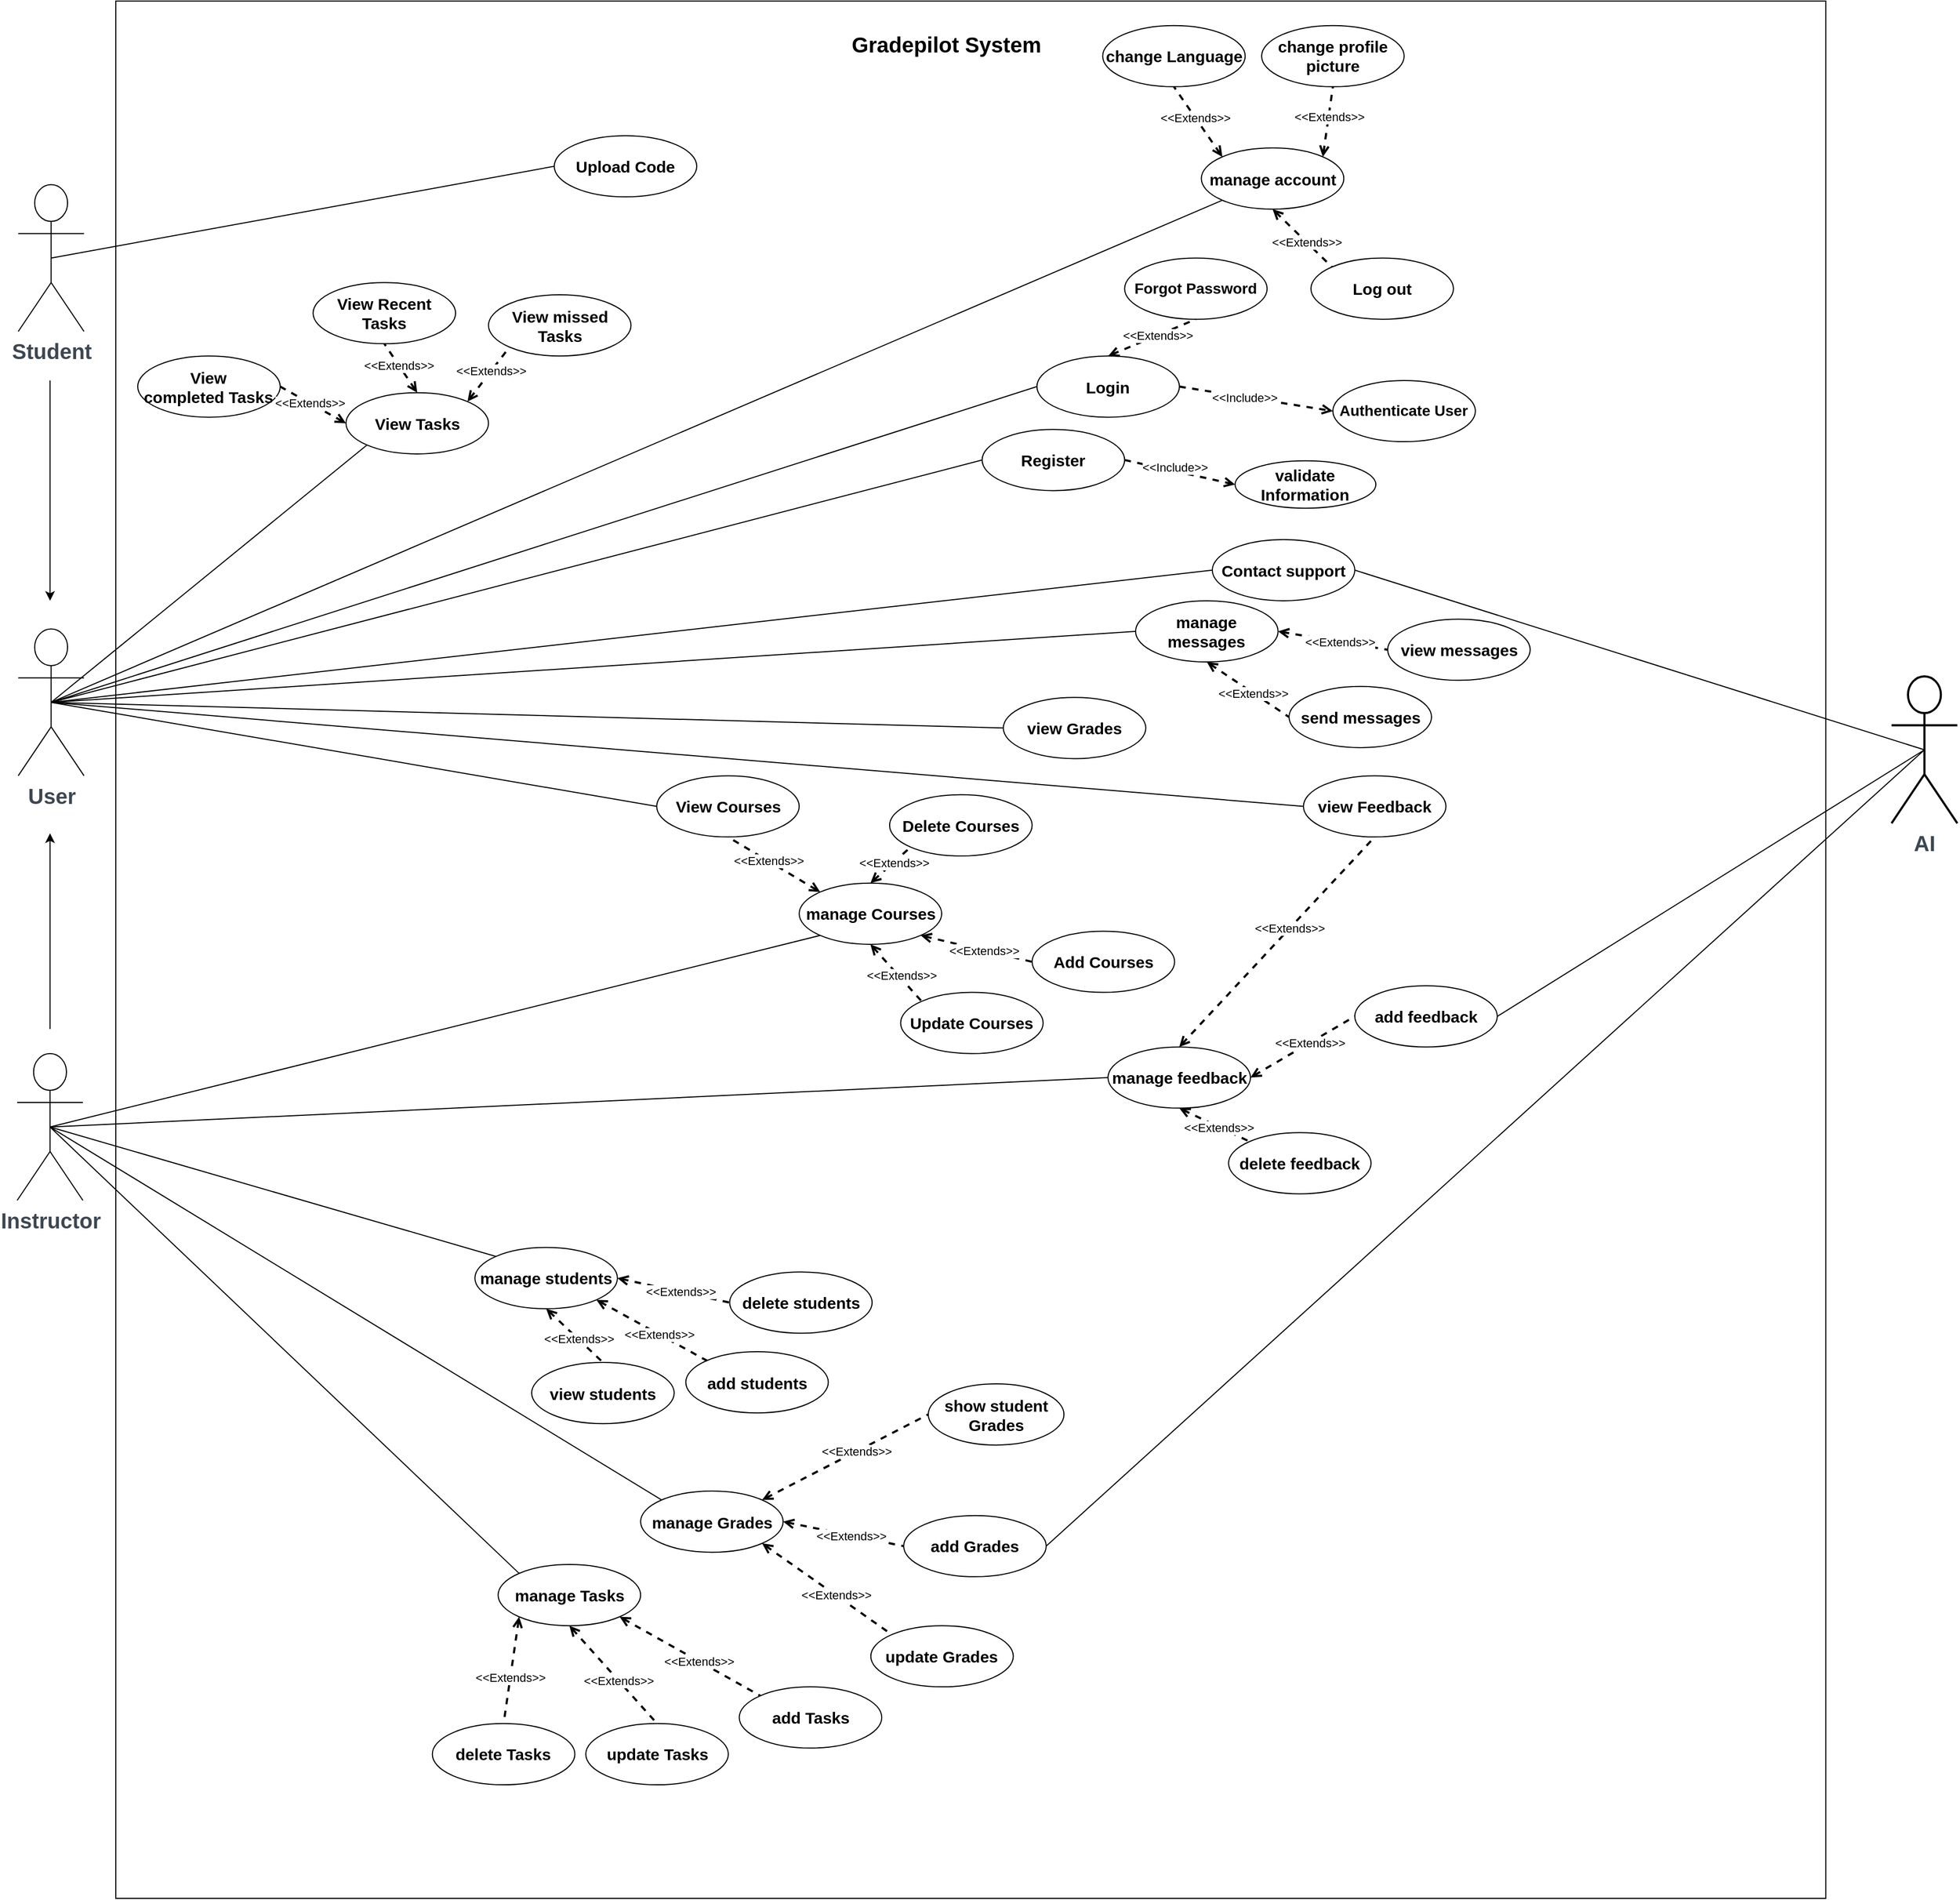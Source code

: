 <mxfile version="24.3.1" type="github" pages="2">
  <diagram id="kmoHN9F4iCi2Yi1RMuq6" name="Page-2">
    <mxGraphModel dx="3845" dy="1816" grid="1" gridSize="10" guides="1" tooltips="1" connect="1" arrows="1" fold="1" page="1" pageScale="1" pageWidth="291" pageHeight="413" math="0" shadow="0">
      <root>
        <mxCell id="0" />
        <mxCell id="1" parent="0" />
        <mxCell id="0-PR4jEMZpkDc8mjO-xp-108" value="" style="rounded=0;whiteSpace=wrap;html=1;fillColor=none;" parent="1" vertex="1">
          <mxGeometry x="542.03" y="80" width="1595.25" height="1770" as="geometry" />
        </mxCell>
        <mxCell id="0-PR4jEMZpkDc8mjO-xp-1" value="&lt;span style=&quot;color: rgb(61, 71, 82); font-size: 20px; text-wrap: wrap;&quot;&gt;Instructor&lt;/span&gt;" style="shape=umlActor;verticalLabelPosition=bottom;verticalAlign=top;html=1;outlineConnect=0;fontSize=20;fontStyle=1" parent="1" vertex="1">
          <mxGeometry x="450" y="1061.89" width="61.356" height="137.008" as="geometry" />
        </mxCell>
        <mxCell id="0-PR4jEMZpkDc8mjO-xp-2" value="&lt;span style=&quot;color: rgb(61, 71, 82); font-size: 20px; text-wrap: wrap;&quot;&gt;Student&lt;/span&gt;" style="shape=umlActor;verticalLabelPosition=bottom;verticalAlign=top;html=1;outlineConnect=0;fontSize=20;fontStyle=1" parent="1" vertex="1">
          <mxGeometry x="451.023" y="251.26" width="61.356" height="137.008" as="geometry" />
        </mxCell>
        <mxCell id="0-PR4jEMZpkDc8mjO-xp-3" value="&lt;span style=&quot;color: rgb(61, 71, 82); font-size: 20px; text-wrap: wrap;&quot;&gt;User&lt;/span&gt;" style="shape=umlActor;verticalLabelPosition=bottom;verticalAlign=top;html=1;outlineConnect=0;fontSize=20;fontStyle=1" parent="1" vertex="1">
          <mxGeometry x="451.023" y="665.709" width="61.356" height="137.008" as="geometry" />
        </mxCell>
        <mxCell id="0-PR4jEMZpkDc8mjO-xp-5" value="&lt;span style=&quot;color: rgb(61, 71, 82); font-size: 20px; text-wrap: wrap;&quot;&gt;AI&lt;/span&gt;" style="shape=umlActor;verticalLabelPosition=bottom;verticalAlign=top;html=1;outlineConnect=0;strokeWidth=2;fontSize=20;fontStyle=1" parent="1" vertex="1">
          <mxGeometry x="2198.644" y="710.003" width="61.356" height="137.008" as="geometry" />
        </mxCell>
        <mxCell id="0-PR4jEMZpkDc8mjO-xp-6" value="" style="endArrow=none;html=1;rounded=0;exitX=0.5;exitY=0.5;exitDx=0;exitDy=0;exitPerimeter=0;entryX=0;entryY=0.5;entryDx=0;entryDy=0;" parent="1" source="0-PR4jEMZpkDc8mjO-xp-3" target="0-PR4jEMZpkDc8mjO-xp-7" edge="1">
          <mxGeometry width="50" height="50" relative="1" as="geometry">
            <mxPoint x="1063.559" y="685.118" as="sourcePoint" />
            <mxPoint x="1114.689" y="628.031" as="targetPoint" />
          </mxGeometry>
        </mxCell>
        <mxCell id="0-PR4jEMZpkDc8mjO-xp-7" value="&lt;font style=&quot;font-size: 15px;&quot;&gt;&lt;b&gt;View Courses&lt;/b&gt;&lt;/font&gt;" style="ellipse;whiteSpace=wrap;html=1;fillColor=default;" parent="1" vertex="1">
          <mxGeometry x="1046.639" y="802.719" width="132.938" height="57.087" as="geometry" />
        </mxCell>
        <mxCell id="0-PR4jEMZpkDc8mjO-xp-8" value="&lt;font style=&quot;font-size: 15px;&quot;&gt;&lt;b&gt;Login&lt;/b&gt;&lt;/font&gt;" style="ellipse;whiteSpace=wrap;html=1;fillColor=default;" parent="1" vertex="1">
          <mxGeometry x="1401.355" y="411.105" width="132.938" height="57.087" as="geometry" />
        </mxCell>
        <mxCell id="0-PR4jEMZpkDc8mjO-xp-10" value="&lt;font size=&quot;1&quot; style=&quot;&quot;&gt;&lt;b style=&quot;font-size: 14px;&quot;&gt;Authenticate User&lt;/b&gt;&lt;/font&gt;" style="ellipse;whiteSpace=wrap;html=1;fillColor=default;" parent="1" vertex="1">
          <mxGeometry x="1677.457" y="433.939" width="132.938" height="57.087" as="geometry" />
        </mxCell>
        <mxCell id="0-PR4jEMZpkDc8mjO-xp-11" value="" style="endArrow=none;html=1;rounded=0;entryX=0;entryY=0.5;entryDx=0;entryDy=0;exitX=0.5;exitY=0.5;exitDx=0;exitDy=0;exitPerimeter=0;" parent="1" source="0-PR4jEMZpkDc8mjO-xp-3" target="0-PR4jEMZpkDc8mjO-xp-8" edge="1">
          <mxGeometry width="50" height="50" relative="1" as="geometry">
            <mxPoint x="650.429" y="774.173" as="sourcePoint" />
            <mxPoint x="911.192" y="759.331" as="targetPoint" />
          </mxGeometry>
        </mxCell>
        <mxCell id="0-PR4jEMZpkDc8mjO-xp-14" value="" style="endArrow=open;dashed=1;html=1;rounded=0;entryX=0;entryY=0.5;entryDx=0;entryDy=0;exitX=1;exitY=0.5;exitDx=0;exitDy=0;strokeWidth=2;endFill=0;" parent="1" source="0-PR4jEMZpkDc8mjO-xp-8" target="0-PR4jEMZpkDc8mjO-xp-10" edge="1">
          <mxGeometry width="50" height="50" relative="1" as="geometry">
            <mxPoint x="1247.627" y="810.709" as="sourcePoint" />
            <mxPoint x="1298.757" y="753.622" as="targetPoint" />
          </mxGeometry>
        </mxCell>
        <mxCell id="0-PR4jEMZpkDc8mjO-xp-15" value="&amp;lt;&amp;lt;Include&amp;gt;&amp;gt;" style="edgeLabel;html=1;align=center;verticalAlign=middle;resizable=0;points=[];" parent="0-PR4jEMZpkDc8mjO-xp-14" vertex="1" connectable="0">
          <mxGeometry x="-0.154" relative="1" as="geometry">
            <mxPoint as="offset" />
          </mxGeometry>
        </mxCell>
        <mxCell id="0-PR4jEMZpkDc8mjO-xp-17" value="&lt;font style=&quot;font-size: 15px;&quot;&gt;&lt;b&gt;Register&lt;/b&gt;&lt;/font&gt;" style="ellipse;whiteSpace=wrap;html=1;fillColor=default;" parent="1" vertex="1">
          <mxGeometry x="1350.225" y="479.609" width="132.938" height="57.087" as="geometry" />
        </mxCell>
        <mxCell id="0-PR4jEMZpkDc8mjO-xp-18" value="" style="endArrow=none;html=1;rounded=0;entryX=0;entryY=0.5;entryDx=0;entryDy=0;exitX=0.5;exitY=0.5;exitDx=0;exitDy=0;exitPerimeter=0;" parent="1" source="0-PR4jEMZpkDc8mjO-xp-3" target="0-PR4jEMZpkDc8mjO-xp-17" edge="1">
          <mxGeometry width="50" height="50" relative="1" as="geometry">
            <mxPoint x="660.655" y="785.591" as="sourcePoint" />
            <mxPoint x="921.418" y="770.748" as="targetPoint" />
          </mxGeometry>
        </mxCell>
        <mxCell id="0-PR4jEMZpkDc8mjO-xp-19" value="&lt;font style=&quot;font-size: 15px;&quot;&gt;&lt;b&gt;validate Information&lt;/b&gt;&lt;/font&gt;" style="ellipse;whiteSpace=wrap;html=1;fillColor=default;" parent="1" vertex="1">
          <mxGeometry x="1586.21" y="508.9" width="131.36" height="44.17" as="geometry" />
        </mxCell>
        <mxCell id="0-PR4jEMZpkDc8mjO-xp-20" value="" style="endArrow=open;dashed=1;html=1;rounded=0;entryX=0;entryY=0.5;entryDx=0;entryDy=0;exitX=1;exitY=0.5;exitDx=0;exitDy=0;strokeWidth=2;endFill=0;" parent="1" source="0-PR4jEMZpkDc8mjO-xp-17" target="0-PR4jEMZpkDc8mjO-xp-19" edge="1">
          <mxGeometry width="50" height="50" relative="1" as="geometry">
            <mxPoint x="1197.52" y="802.717" as="sourcePoint" />
            <mxPoint x="1278.305" y="839.252" as="targetPoint" />
          </mxGeometry>
        </mxCell>
        <mxCell id="0-PR4jEMZpkDc8mjO-xp-21" value="&amp;lt;&amp;lt;Include&amp;gt;&amp;gt;" style="edgeLabel;html=1;align=center;verticalAlign=middle;resizable=0;points=[];" parent="0-PR4jEMZpkDc8mjO-xp-20" vertex="1" connectable="0">
          <mxGeometry x="-0.154" relative="1" as="geometry">
            <mxPoint x="3" y="-3" as="offset" />
          </mxGeometry>
        </mxCell>
        <mxCell id="0-PR4jEMZpkDc8mjO-xp-22" value="&lt;font style=&quot;font-size: 15px;&quot;&gt;&lt;b&gt;manage account&lt;/b&gt;&lt;/font&gt;" style="ellipse;whiteSpace=wrap;html=1;fillColor=default;" parent="1" vertex="1">
          <mxGeometry x="1554.745" y="217.01" width="132.938" height="57.087" as="geometry" />
        </mxCell>
        <mxCell id="0-PR4jEMZpkDc8mjO-xp-23" value="&lt;font style=&quot;font-size: 15px;&quot;&gt;&lt;b&gt;change profile picture&lt;/b&gt;&lt;/font&gt;" style="ellipse;whiteSpace=wrap;html=1;fillColor=default;" parent="1" vertex="1">
          <mxGeometry x="1610.988" y="102.837" width="132.938" height="57.087" as="geometry" />
        </mxCell>
        <mxCell id="0-PR4jEMZpkDc8mjO-xp-24" value="" style="endArrow=none;dashed=1;html=1;rounded=0;entryX=0.5;entryY=1;entryDx=0;entryDy=0;exitX=1;exitY=0;exitDx=0;exitDy=0;startArrow=open;startFill=0;strokeWidth=2;" parent="1" source="0-PR4jEMZpkDc8mjO-xp-22" target="0-PR4jEMZpkDc8mjO-xp-23" edge="1">
          <mxGeometry width="50" height="50" relative="1" as="geometry">
            <mxPoint x="1166.842" y="761.614" as="sourcePoint" />
            <mxPoint x="1247.627" y="690.827" as="targetPoint" />
          </mxGeometry>
        </mxCell>
        <mxCell id="0-PR4jEMZpkDc8mjO-xp-25" value="&amp;lt;&amp;lt;Extends&amp;gt;&amp;gt;" style="edgeLabel;html=1;align=center;verticalAlign=middle;resizable=0;points=[];" parent="0-PR4jEMZpkDc8mjO-xp-24" vertex="1" connectable="0">
          <mxGeometry x="0.128" relative="1" as="geometry">
            <mxPoint as="offset" />
          </mxGeometry>
        </mxCell>
        <mxCell id="0-PR4jEMZpkDc8mjO-xp-26" value="" style="endArrow=none;html=1;rounded=0;entryX=0;entryY=1;entryDx=0;entryDy=0;exitX=0.5;exitY=0.5;exitDx=0;exitDy=0;exitPerimeter=0;" parent="1" source="0-PR4jEMZpkDc8mjO-xp-3" target="0-PR4jEMZpkDc8mjO-xp-22" edge="1">
          <mxGeometry width="50" height="50" relative="1" as="geometry">
            <mxPoint x="613.616" y="785.591" as="sourcePoint" />
            <mxPoint x="1022.655" y="599.488" as="targetPoint" />
          </mxGeometry>
        </mxCell>
        <mxCell id="0-PR4jEMZpkDc8mjO-xp-28" value="&lt;span style=&quot;font-size: 15px;&quot;&gt;&lt;b&gt;change Language&lt;/b&gt;&lt;/span&gt;" style="ellipse;whiteSpace=wrap;html=1;fillColor=default;" parent="1" vertex="1">
          <mxGeometry x="1462.711" y="102.837" width="132.938" height="57.087" as="geometry" />
        </mxCell>
        <mxCell id="0-PR4jEMZpkDc8mjO-xp-29" value="" style="endArrow=none;dashed=1;html=1;rounded=0;entryX=0.5;entryY=1;entryDx=0;entryDy=0;exitX=0;exitY=0;exitDx=0;exitDy=0;startArrow=open;startFill=0;strokeWidth=2;" parent="1" source="0-PR4jEMZpkDc8mjO-xp-22" target="0-PR4jEMZpkDc8mjO-xp-28" edge="1">
          <mxGeometry width="50" height="50" relative="1" as="geometry">
            <mxPoint x="1341.706" y="557.244" as="sourcePoint" />
            <mxPoint x="1409.198" y="504.724" as="targetPoint" />
          </mxGeometry>
        </mxCell>
        <mxCell id="0-PR4jEMZpkDc8mjO-xp-30" value="&amp;lt;&amp;lt;Extends&amp;gt;&amp;gt;" style="edgeLabel;html=1;align=center;verticalAlign=middle;resizable=0;points=[];" parent="0-PR4jEMZpkDc8mjO-xp-29" vertex="1" connectable="0">
          <mxGeometry x="0.128" relative="1" as="geometry">
            <mxPoint as="offset" />
          </mxGeometry>
        </mxCell>
        <mxCell id="0-PR4jEMZpkDc8mjO-xp-31" value="&lt;span style=&quot;font-size: 15px;&quot;&gt;&lt;b&gt;Log out&lt;/b&gt;&lt;/span&gt;" style="ellipse;whiteSpace=wrap;html=1;fillColor=default;" parent="1" vertex="1">
          <mxGeometry x="1657.005" y="319.766" width="132.938" height="57.087" as="geometry" />
        </mxCell>
        <mxCell id="0-PR4jEMZpkDc8mjO-xp-32" value="" style="endArrow=none;dashed=1;html=1;rounded=0;entryX=0;entryY=0;entryDx=0;entryDy=0;exitX=0.5;exitY=1;exitDx=0;exitDy=0;startArrow=open;startFill=0;strokeWidth=2;" parent="1" source="0-PR4jEMZpkDc8mjO-xp-22" target="0-PR4jEMZpkDc8mjO-xp-31" edge="1">
          <mxGeometry width="50" height="50" relative="1" as="geometry">
            <mxPoint x="1293.644" y="548.11" as="sourcePoint" />
            <mxPoint x="1293.644" y="491.024" as="targetPoint" />
          </mxGeometry>
        </mxCell>
        <mxCell id="0-PR4jEMZpkDc8mjO-xp-33" value="&amp;lt;&amp;lt;Extends&amp;gt;&amp;gt;" style="edgeLabel;html=1;align=center;verticalAlign=middle;resizable=0;points=[];" parent="0-PR4jEMZpkDc8mjO-xp-32" vertex="1" connectable="0">
          <mxGeometry x="0.128" relative="1" as="geometry">
            <mxPoint as="offset" />
          </mxGeometry>
        </mxCell>
        <mxCell id="0-PR4jEMZpkDc8mjO-xp-34" value="&lt;font style=&quot;font-size: 15px;&quot;&gt;&lt;b&gt;Contact support&lt;/b&gt;&lt;/font&gt;" style="ellipse;whiteSpace=wrap;html=1;fillColor=default;" parent="1" vertex="1">
          <mxGeometry x="1564.971" y="582.365" width="132.938" height="57.087" as="geometry" />
        </mxCell>
        <mxCell id="0-PR4jEMZpkDc8mjO-xp-35" value="" style="endArrow=none;html=1;rounded=0;entryX=0;entryY=0.5;entryDx=0;entryDy=0;exitX=0.5;exitY=0.5;exitDx=0;exitDy=0;exitPerimeter=0;" parent="1" source="0-PR4jEMZpkDc8mjO-xp-3" target="0-PR4jEMZpkDc8mjO-xp-34" edge="1">
          <mxGeometry width="50" height="50" relative="1" as="geometry">
            <mxPoint x="659.633" y="785.591" as="sourcePoint" />
            <mxPoint x="1063.559" y="907.756" as="targetPoint" />
          </mxGeometry>
        </mxCell>
        <mxCell id="0-PR4jEMZpkDc8mjO-xp-37" value="" style="endArrow=none;html=1;rounded=0;entryX=0.5;entryY=0.5;entryDx=0;entryDy=0;exitX=1;exitY=0.5;exitDx=0;exitDy=0;entryPerimeter=0;" parent="1" source="0-PR4jEMZpkDc8mjO-xp-34" target="0-PR4jEMZpkDc8mjO-xp-5" edge="1">
          <mxGeometry width="50" height="50" relative="1" as="geometry">
            <mxPoint x="1464.418" y="1036.772" as="sourcePoint" />
            <mxPoint x="1886.751" y="622.323" as="targetPoint" />
          </mxGeometry>
        </mxCell>
        <mxCell id="0-PR4jEMZpkDc8mjO-xp-38" value="&lt;font style=&quot;font-size: 15px;&quot;&gt;&lt;b&gt;manage Courses&lt;/b&gt;&lt;/font&gt;" style="ellipse;whiteSpace=wrap;html=1;fillColor=default;" parent="1" vertex="1">
          <mxGeometry x="1179.575" y="902.864" width="132.938" height="57.087" as="geometry" />
        </mxCell>
        <mxCell id="0-PR4jEMZpkDc8mjO-xp-40" value="&lt;font style=&quot;&quot;&gt;&lt;span style=&quot;font-size: 15px;&quot;&gt;&lt;b&gt;Delete&amp;nbsp;&lt;/b&gt;&lt;/span&gt;&lt;b style=&quot;font-size: 15px;&quot;&gt;Courses&lt;/b&gt;&lt;/font&gt;" style="ellipse;whiteSpace=wrap;html=1;fillColor=default;" parent="1" vertex="1">
          <mxGeometry x="1263.929" y="820.431" width="132.938" height="57.087" as="geometry" />
        </mxCell>
        <mxCell id="0-PR4jEMZpkDc8mjO-xp-41" value="&lt;font style=&quot;font-size: 15px;&quot;&gt;&lt;b&gt;Add Courses&lt;/b&gt;&lt;/font&gt;" style="ellipse;whiteSpace=wrap;html=1;fillColor=default;" parent="1" vertex="1">
          <mxGeometry x="1396.867" y="947.713" width="132.938" height="57.087" as="geometry" />
        </mxCell>
        <mxCell id="0-PR4jEMZpkDc8mjO-xp-42" value="" style="endArrow=none;dashed=1;html=1;rounded=0;entryX=0;entryY=0.5;entryDx=0;entryDy=0;exitX=1;exitY=1;exitDx=0;exitDy=0;startArrow=open;startFill=0;strokeWidth=2;" parent="1" source="0-PR4jEMZpkDc8mjO-xp-38" target="0-PR4jEMZpkDc8mjO-xp-41" edge="1">
          <mxGeometry width="50" height="50" relative="1" as="geometry">
            <mxPoint x="1340.684" y="556.102" as="sourcePoint" />
            <mxPoint x="1410.22" y="505.866" as="targetPoint" />
          </mxGeometry>
        </mxCell>
        <mxCell id="0-PR4jEMZpkDc8mjO-xp-43" value="&amp;lt;&amp;lt;Extends&amp;gt;&amp;gt;" style="edgeLabel;html=1;align=center;verticalAlign=middle;resizable=0;points=[];" parent="0-PR4jEMZpkDc8mjO-xp-42" vertex="1" connectable="0">
          <mxGeometry x="0.128" relative="1" as="geometry">
            <mxPoint as="offset" />
          </mxGeometry>
        </mxCell>
        <mxCell id="0-PR4jEMZpkDc8mjO-xp-44" value="" style="endArrow=none;dashed=1;html=1;rounded=0;entryX=0;entryY=1;entryDx=0;entryDy=0;exitX=0.5;exitY=0;exitDx=0;exitDy=0;startArrow=open;startFill=0;strokeWidth=2;" parent="1" source="0-PR4jEMZpkDc8mjO-xp-38" target="0-PR4jEMZpkDc8mjO-xp-40" edge="1">
          <mxGeometry width="50" height="50" relative="1" as="geometry">
            <mxPoint x="1814.101" y="462.035" as="sourcePoint" />
            <mxPoint x="1774.219" y="391.248" as="targetPoint" />
          </mxGeometry>
        </mxCell>
        <mxCell id="0-PR4jEMZpkDc8mjO-xp-45" value="&amp;lt;&amp;lt;Extends&amp;gt;&amp;gt;" style="edgeLabel;html=1;align=center;verticalAlign=middle;resizable=0;points=[];" parent="0-PR4jEMZpkDc8mjO-xp-44" vertex="1" connectable="0">
          <mxGeometry x="0.128" relative="1" as="geometry">
            <mxPoint as="offset" />
          </mxGeometry>
        </mxCell>
        <mxCell id="0-PR4jEMZpkDc8mjO-xp-46" value="&lt;font style=&quot;&quot;&gt;&lt;span style=&quot;font-size: 15px;&quot;&gt;&lt;b&gt;Update&amp;nbsp;&lt;/b&gt;&lt;/span&gt;&lt;b style=&quot;font-size: 15px;&quot;&gt;Courses&lt;/b&gt;&lt;/font&gt;" style="ellipse;whiteSpace=wrap;html=1;fillColor=default;" parent="1" vertex="1">
          <mxGeometry x="1274.217" y="1004.804" width="132.938" height="57.087" as="geometry" />
        </mxCell>
        <mxCell id="0-PR4jEMZpkDc8mjO-xp-47" value="" style="endArrow=none;dashed=1;html=1;rounded=0;entryX=0;entryY=0;entryDx=0;entryDy=0;exitX=0.5;exitY=1;exitDx=0;exitDy=0;startArrow=open;startFill=0;strokeWidth=2;" parent="1" source="0-PR4jEMZpkDc8mjO-xp-38" target="0-PR4jEMZpkDc8mjO-xp-46" edge="1">
          <mxGeometry width="50" height="50" relative="1" as="geometry">
            <mxPoint x="1661.78" y="456.772" as="sourcePoint" />
            <mxPoint x="1651.554" y="376.85" as="targetPoint" />
          </mxGeometry>
        </mxCell>
        <mxCell id="0-PR4jEMZpkDc8mjO-xp-48" value="&amp;lt;&amp;lt;Extends&amp;gt;&amp;gt;" style="edgeLabel;html=1;align=center;verticalAlign=middle;resizable=0;points=[];" parent="0-PR4jEMZpkDc8mjO-xp-47" vertex="1" connectable="0">
          <mxGeometry x="0.128" relative="1" as="geometry">
            <mxPoint x="2" y="-1" as="offset" />
          </mxGeometry>
        </mxCell>
        <mxCell id="0-PR4jEMZpkDc8mjO-xp-49" value="&lt;font style=&quot;font-size: 15px;&quot;&gt;&lt;b&gt;view Grades&lt;/b&gt;&lt;/font&gt;" style="ellipse;whiteSpace=wrap;html=1;fillColor=default;" parent="1" vertex="1">
          <mxGeometry x="1370.004" y="729.622" width="132.938" height="57.087" as="geometry" />
        </mxCell>
        <mxCell id="0-PR4jEMZpkDc8mjO-xp-50" value="&lt;font style=&quot;font-size: 15px;&quot;&gt;&lt;b&gt;view Feedback&lt;/b&gt;&lt;/font&gt;" style="ellipse;whiteSpace=wrap;html=1;fillColor=default;" parent="1" vertex="1">
          <mxGeometry x="1649.999" y="802.714" width="132.938" height="57.087" as="geometry" />
        </mxCell>
        <mxCell id="0-PR4jEMZpkDc8mjO-xp-51" value="" style="endArrow=none;html=1;rounded=0;entryX=0;entryY=0.5;entryDx=0;entryDy=0;exitX=0.5;exitY=0.5;exitDx=0;exitDy=0;exitPerimeter=0;" parent="1" source="0-PR4jEMZpkDc8mjO-xp-3" target="0-PR4jEMZpkDc8mjO-xp-55" edge="1">
          <mxGeometry width="50" height="50" relative="1" as="geometry">
            <mxPoint x="659.633" y="785.591" as="sourcePoint" />
            <mxPoint x="1349.887" y="1056.181" as="targetPoint" />
          </mxGeometry>
        </mxCell>
        <mxCell id="0-PR4jEMZpkDc8mjO-xp-52" value="" style="endArrow=none;html=1;rounded=0;entryX=0;entryY=0.5;entryDx=0;entryDy=0;exitX=0.5;exitY=0.5;exitDx=0;exitDy=0;exitPerimeter=0;" parent="1" source="0-PR4jEMZpkDc8mjO-xp-3" target="0-PR4jEMZpkDc8mjO-xp-50" edge="1">
          <mxGeometry width="50" height="50" relative="1" as="geometry">
            <mxPoint x="659.633" y="785.591" as="sourcePoint" />
            <mxPoint x="1215.927" y="1058.465" as="targetPoint" />
          </mxGeometry>
        </mxCell>
        <mxCell id="0-PR4jEMZpkDc8mjO-xp-53" value="&lt;span style=&quot;font-size: 15px;&quot;&gt;&lt;b&gt;Upload Code&lt;/b&gt;&lt;/span&gt;" style="ellipse;whiteSpace=wrap;html=1;fillColor=default;" parent="1" vertex="1">
          <mxGeometry x="951.073" y="205.591" width="132.938" height="57.087" as="geometry" />
        </mxCell>
        <mxCell id="0-PR4jEMZpkDc8mjO-xp-54" value="" style="endArrow=none;html=1;rounded=0;entryX=0;entryY=0.5;entryDx=0;entryDy=0;exitX=0.5;exitY=0.5;exitDx=0;exitDy=0;exitPerimeter=0;" parent="1" source="0-PR4jEMZpkDc8mjO-xp-2" target="0-PR4jEMZpkDc8mjO-xp-53" edge="1">
          <mxGeometry width="50" height="50" relative="1" as="geometry">
            <mxPoint x="1268.079" y="1027.638" as="sourcePoint" />
            <mxPoint x="1319.209" y="970.551" as="targetPoint" />
          </mxGeometry>
        </mxCell>
        <mxCell id="0-PR4jEMZpkDc8mjO-xp-55" value="&lt;font style=&quot;font-size: 15px;&quot;&gt;&lt;b&gt;manage messages&lt;/b&gt;&lt;/font&gt;" style="ellipse;whiteSpace=wrap;html=1;fillColor=default;" parent="1" vertex="1">
          <mxGeometry x="1493.389" y="639.451" width="132.938" height="57.087" as="geometry" />
        </mxCell>
        <mxCell id="0-PR4jEMZpkDc8mjO-xp-56" value="&lt;font style=&quot;font-size: 15px;&quot;&gt;&lt;b&gt;send messages&lt;/b&gt;&lt;/font&gt;" style="ellipse;whiteSpace=wrap;html=1;fillColor=default;" parent="1" vertex="1">
          <mxGeometry x="1636.553" y="719.372" width="132.938" height="57.087" as="geometry" />
        </mxCell>
        <mxCell id="0-PR4jEMZpkDc8mjO-xp-57" value="&lt;font style=&quot;font-size: 15px;&quot;&gt;&lt;b&gt;view messages&lt;/b&gt;&lt;/font&gt;" style="ellipse;whiteSpace=wrap;html=1;fillColor=default;" parent="1" vertex="1">
          <mxGeometry x="1728.587" y="656.577" width="132.938" height="57.087" as="geometry" />
        </mxCell>
        <mxCell id="0-PR4jEMZpkDc8mjO-xp-58" value="" style="endArrow=none;dashed=1;html=1;rounded=0;entryX=0;entryY=0.5;entryDx=0;entryDy=0;exitX=1;exitY=0.5;exitDx=0;exitDy=0;startArrow=open;startFill=0;strokeWidth=2;" parent="1" source="0-PR4jEMZpkDc8mjO-xp-55" target="0-PR4jEMZpkDc8mjO-xp-57" edge="1">
          <mxGeometry width="50" height="50" relative="1" as="geometry">
            <mxPoint x="1197.52" y="761.614" as="sourcePoint" />
            <mxPoint x="1227.175" y="696.535" as="targetPoint" />
          </mxGeometry>
        </mxCell>
        <mxCell id="0-PR4jEMZpkDc8mjO-xp-59" value="&amp;lt;&amp;lt;Extends&amp;gt;&amp;gt;" style="edgeLabel;html=1;align=center;verticalAlign=middle;resizable=0;points=[];" parent="0-PR4jEMZpkDc8mjO-xp-58" vertex="1" connectable="0">
          <mxGeometry x="0.128" relative="1" as="geometry">
            <mxPoint as="offset" />
          </mxGeometry>
        </mxCell>
        <mxCell id="0-PR4jEMZpkDc8mjO-xp-60" value="" style="endArrow=none;dashed=1;html=1;rounded=0;entryX=0;entryY=0.5;entryDx=0;entryDy=0;exitX=0.5;exitY=1;exitDx=0;exitDy=0;startArrow=open;startFill=0;strokeWidth=2;" parent="1" source="0-PR4jEMZpkDc8mjO-xp-55" target="0-PR4jEMZpkDc8mjO-xp-56" edge="1">
          <mxGeometry width="50" height="50" relative="1" as="geometry">
            <mxPoint x="1308.983" y="1010.512" as="sourcePoint" />
            <mxPoint x="1399.994" y="1035.63" as="targetPoint" />
          </mxGeometry>
        </mxCell>
        <mxCell id="0-PR4jEMZpkDc8mjO-xp-61" value="&amp;lt;&amp;lt;Extends&amp;gt;&amp;gt;" style="edgeLabel;html=1;align=center;verticalAlign=middle;resizable=0;points=[];" parent="0-PR4jEMZpkDc8mjO-xp-60" vertex="1" connectable="0">
          <mxGeometry x="0.128" relative="1" as="geometry">
            <mxPoint as="offset" />
          </mxGeometry>
        </mxCell>
        <mxCell id="0-PR4jEMZpkDc8mjO-xp-62" value="" style="endArrow=none;html=1;rounded=0;exitX=0.5;exitY=0.5;exitDx=0;exitDy=0;exitPerimeter=0;entryX=0;entryY=0.5;entryDx=0;entryDy=0;" parent="1" source="0-PR4jEMZpkDc8mjO-xp-3" target="0-PR4jEMZpkDc8mjO-xp-49" edge="1">
          <mxGeometry width="50" height="50" relative="1" as="geometry">
            <mxPoint x="506.243" y="722.795" as="sourcePoint" />
            <mxPoint x="1170" y="734" as="targetPoint" />
          </mxGeometry>
        </mxCell>
        <mxCell id="0-PR4jEMZpkDc8mjO-xp-63" value="&lt;font style=&quot;font-size: 15px;&quot;&gt;&lt;b&gt;View Tasks&lt;/b&gt;&lt;/font&gt;" style="ellipse;whiteSpace=wrap;html=1;fillColor=default;" parent="1" vertex="1">
          <mxGeometry x="756.78" y="445.354" width="132.938" height="57.087" as="geometry" />
        </mxCell>
        <mxCell id="0-PR4jEMZpkDc8mjO-xp-64" value="" style="endArrow=none;html=1;rounded=0;exitX=0.5;exitY=0.5;exitDx=0;exitDy=0;exitPerimeter=0;entryX=0;entryY=1;entryDx=0;entryDy=0;" parent="1" source="0-PR4jEMZpkDc8mjO-xp-3" target="0-PR4jEMZpkDc8mjO-xp-63" edge="1">
          <mxGeometry width="50" height="50" relative="1" as="geometry">
            <mxPoint x="506.243" y="722.795" as="sourcePoint" />
            <mxPoint x="1081.966" y="596.063" as="targetPoint" />
          </mxGeometry>
        </mxCell>
        <mxCell id="0-PR4jEMZpkDc8mjO-xp-65" value="&lt;font style=&quot;font-size: 15px;&quot;&gt;&lt;b&gt;View Recent Tasks&lt;/b&gt;&lt;/font&gt;" style="ellipse;whiteSpace=wrap;html=1;fillColor=default;" parent="1" vertex="1">
          <mxGeometry x="726.102" y="342.598" width="132.938" height="57.087" as="geometry" />
        </mxCell>
        <mxCell id="0-PR4jEMZpkDc8mjO-xp-66" value="&lt;font style=&quot;font-size: 15px;&quot;&gt;&lt;b&gt;View missed Tasks&lt;/b&gt;&lt;/font&gt;" style="ellipse;whiteSpace=wrap;html=1;fillColor=default;" parent="1" vertex="1">
          <mxGeometry x="889.718" y="354.016" width="132.938" height="57.087" as="geometry" />
        </mxCell>
        <mxCell id="0-PR4jEMZpkDc8mjO-xp-67" value="&lt;font style=&quot;&quot;&gt;&lt;b style=&quot;font-size: 15px;&quot;&gt;View&lt;/b&gt;&lt;/font&gt;&lt;div&gt;&lt;font style=&quot;&quot;&gt;&lt;span style=&quot;font-size: 15px;&quot;&gt;&lt;b&gt;completed&amp;nbsp;&lt;/b&gt;&lt;/span&gt;&lt;b style=&quot;font-size: 15px;&quot;&gt;Tasks&lt;/b&gt;&lt;/font&gt;&lt;/div&gt;" style="ellipse;whiteSpace=wrap;html=1;fillColor=default;" parent="1" vertex="1">
          <mxGeometry x="562.486" y="411.102" width="132.938" height="57.087" as="geometry" />
        </mxCell>
        <mxCell id="0-PR4jEMZpkDc8mjO-xp-68" value="" style="endArrow=none;dashed=1;html=1;rounded=0;entryX=0;entryY=1;entryDx=0;entryDy=0;exitX=1;exitY=0;exitDx=0;exitDy=0;startArrow=open;startFill=0;strokeWidth=2;" parent="1" source="0-PR4jEMZpkDc8mjO-xp-63" target="0-PR4jEMZpkDc8mjO-xp-66" edge="1">
          <mxGeometry width="50" height="50" relative="1" as="geometry">
            <mxPoint x="1205.701" y="476.181" as="sourcePoint" />
            <mxPoint x="1160.706" y="411.102" as="targetPoint" />
          </mxGeometry>
        </mxCell>
        <mxCell id="0-PR4jEMZpkDc8mjO-xp-69" value="&amp;lt;&amp;lt;Extends&amp;gt;&amp;gt;" style="edgeLabel;html=1;align=center;verticalAlign=middle;resizable=0;points=[];" parent="0-PR4jEMZpkDc8mjO-xp-68" vertex="1" connectable="0">
          <mxGeometry x="0.128" relative="1" as="geometry">
            <mxPoint as="offset" />
          </mxGeometry>
        </mxCell>
        <mxCell id="0-PR4jEMZpkDc8mjO-xp-70" value="" style="endArrow=none;dashed=1;html=1;rounded=0;entryX=0.5;entryY=1;entryDx=0;entryDy=0;exitX=0.5;exitY=0;exitDx=0;exitDy=0;startArrow=open;startFill=0;strokeWidth=2;" parent="1" source="0-PR4jEMZpkDc8mjO-xp-63" target="0-PR4jEMZpkDc8mjO-xp-65" edge="1">
          <mxGeometry width="50" height="50" relative="1" as="geometry">
            <mxPoint x="880.514" y="464.764" as="sourcePoint" />
            <mxPoint x="919.373" y="414.528" as="targetPoint" />
          </mxGeometry>
        </mxCell>
        <mxCell id="0-PR4jEMZpkDc8mjO-xp-71" value="&amp;lt;&amp;lt;Extends&amp;gt;&amp;gt;" style="edgeLabel;html=1;align=center;verticalAlign=middle;resizable=0;points=[];" parent="0-PR4jEMZpkDc8mjO-xp-70" vertex="1" connectable="0">
          <mxGeometry x="0.128" relative="1" as="geometry">
            <mxPoint as="offset" />
          </mxGeometry>
        </mxCell>
        <mxCell id="0-PR4jEMZpkDc8mjO-xp-72" value="" style="endArrow=none;dashed=1;html=1;rounded=0;entryX=1;entryY=0.5;entryDx=0;entryDy=0;exitX=0;exitY=0.5;exitDx=0;exitDy=0;startArrow=open;startFill=0;strokeWidth=2;" parent="1" source="0-PR4jEMZpkDc8mjO-xp-63" target="0-PR4jEMZpkDc8mjO-xp-67" edge="1">
          <mxGeometry width="50" height="50" relative="1" as="geometry">
            <mxPoint x="833.475" y="456.772" as="sourcePoint" />
            <mxPoint x="802.797" y="411.102" as="targetPoint" />
          </mxGeometry>
        </mxCell>
        <mxCell id="0-PR4jEMZpkDc8mjO-xp-73" value="&amp;lt;&amp;lt;Extends&amp;gt;&amp;gt;" style="edgeLabel;html=1;align=center;verticalAlign=middle;resizable=0;points=[];" parent="0-PR4jEMZpkDc8mjO-xp-72" vertex="1" connectable="0">
          <mxGeometry x="0.128" relative="1" as="geometry">
            <mxPoint as="offset" />
          </mxGeometry>
        </mxCell>
        <mxCell id="0-PR4jEMZpkDc8mjO-xp-74" value="&lt;font style=&quot;font-size: 15px;&quot;&gt;&lt;b&gt;manage feedback&lt;/b&gt;&lt;/font&gt;" style="ellipse;whiteSpace=wrap;html=1;fillColor=default;" parent="1" vertex="1">
          <mxGeometry x="1467.649" y="1055.709" width="132.938" height="57.087" as="geometry" />
        </mxCell>
        <mxCell id="0-PR4jEMZpkDc8mjO-xp-75" value="&lt;font style=&quot;font-size: 15px;&quot;&gt;&lt;b&gt;delete feedback&lt;/b&gt;&lt;/font&gt;" style="ellipse;whiteSpace=wrap;html=1;fillColor=default;" parent="1" vertex="1">
          <mxGeometry x="1580.135" y="1135.63" width="132.938" height="57.087" as="geometry" />
        </mxCell>
        <mxCell id="0-PR4jEMZpkDc8mjO-xp-76" value="&lt;font style=&quot;font-size: 15px;&quot;&gt;&lt;b&gt;add feedback&lt;/b&gt;&lt;/font&gt;" style="ellipse;whiteSpace=wrap;html=1;fillColor=default;" parent="1" vertex="1">
          <mxGeometry x="1697.907" y="998.624" width="132.938" height="57.087" as="geometry" />
        </mxCell>
        <mxCell id="0-PR4jEMZpkDc8mjO-xp-77" value="" style="endArrow=none;dashed=1;html=1;rounded=0;entryX=0;entryY=0.5;entryDx=0;entryDy=0;exitX=1;exitY=0.5;exitDx=0;exitDy=0;startArrow=open;startFill=0;strokeWidth=2;" parent="1" source="0-PR4jEMZpkDc8mjO-xp-74" target="0-PR4jEMZpkDc8mjO-xp-76" edge="1">
          <mxGeometry width="50" height="50" relative="1" as="geometry">
            <mxPoint x="1242.514" y="1039.055" as="sourcePoint" />
            <mxPoint x="1319.209" y="1090.433" as="targetPoint" />
          </mxGeometry>
        </mxCell>
        <mxCell id="0-PR4jEMZpkDc8mjO-xp-78" value="&amp;lt;&amp;lt;Extends&amp;gt;&amp;gt;" style="edgeLabel;html=1;align=center;verticalAlign=middle;resizable=0;points=[];" parent="0-PR4jEMZpkDc8mjO-xp-77" vertex="1" connectable="0">
          <mxGeometry x="0.128" relative="1" as="geometry">
            <mxPoint as="offset" />
          </mxGeometry>
        </mxCell>
        <mxCell id="0-PR4jEMZpkDc8mjO-xp-79" value="" style="endArrow=none;dashed=1;html=1;rounded=0;entryX=0;entryY=0;entryDx=0;entryDy=0;exitX=0.5;exitY=1;exitDx=0;exitDy=0;startArrow=open;startFill=0;strokeWidth=2;" parent="1" source="0-PR4jEMZpkDc8mjO-xp-74" target="0-PR4jEMZpkDc8mjO-xp-75" edge="1">
          <mxGeometry width="50" height="50" relative="1" as="geometry">
            <mxPoint x="1104.463" y="1147.52" as="sourcePoint" />
            <mxPoint x="1186.271" y="1181.772" as="targetPoint" />
          </mxGeometry>
        </mxCell>
        <mxCell id="0-PR4jEMZpkDc8mjO-xp-80" value="&amp;lt;&amp;lt;Extends&amp;gt;&amp;gt;" style="edgeLabel;html=1;align=center;verticalAlign=middle;resizable=0;points=[];" parent="0-PR4jEMZpkDc8mjO-xp-79" vertex="1" connectable="0">
          <mxGeometry x="0.128" relative="1" as="geometry">
            <mxPoint as="offset" />
          </mxGeometry>
        </mxCell>
        <mxCell id="0-PR4jEMZpkDc8mjO-xp-81" value="" style="endArrow=none;html=1;rounded=0;entryX=0;entryY=0.5;entryDx=0;entryDy=0;exitX=0.5;exitY=0.5;exitDx=0;exitDy=0;exitPerimeter=0;" parent="1" source="0-PR4jEMZpkDc8mjO-xp-1" target="0-PR4jEMZpkDc8mjO-xp-74" edge="1">
          <mxGeometry width="50" height="50" relative="1" as="geometry">
            <mxPoint x="506.243" y="722.795" as="sourcePoint" />
            <mxPoint x="877.446" y="956.85" as="targetPoint" />
          </mxGeometry>
        </mxCell>
        <mxCell id="0-PR4jEMZpkDc8mjO-xp-82" value="" style="endArrow=none;html=1;rounded=0;exitX=1;exitY=0.5;exitDx=0;exitDy=0;entryX=0.5;entryY=0.5;entryDx=0;entryDy=0;entryPerimeter=0;" parent="1" source="0-PR4jEMZpkDc8mjO-xp-76" target="0-PR4jEMZpkDc8mjO-xp-5" edge="1">
          <mxGeometry width="50" height="50" relative="1" as="geometry">
            <mxPoint x="1380.565" y="953.425" as="sourcePoint" />
            <mxPoint x="1748.701" y="1039.055" as="targetPoint" />
          </mxGeometry>
        </mxCell>
        <mxCell id="0-PR4jEMZpkDc8mjO-xp-83" value="&lt;font style=&quot;font-size: 15px;&quot;&gt;&lt;b&gt;manage Grades&lt;/b&gt;&lt;/font&gt;" style="ellipse;whiteSpace=wrap;html=1;fillColor=default;" parent="1" vertex="1">
          <mxGeometry x="1031.64" y="1470.0" width="132.938" height="57.087" as="geometry" />
        </mxCell>
        <mxCell id="0-PR4jEMZpkDc8mjO-xp-84" value="&lt;font style=&quot;font-size: 15px;&quot;&gt;&lt;b&gt;add Grades&lt;/b&gt;&lt;/font&gt;" style="ellipse;whiteSpace=wrap;html=1;fillColor=default;" parent="1" vertex="1">
          <mxGeometry x="1277.063" y="1492.834" width="132.938" height="57.087" as="geometry" />
        </mxCell>
        <mxCell id="0-PR4jEMZpkDc8mjO-xp-85" value="&lt;font style=&quot;font-size: 15px;&quot;&gt;&lt;b&gt;update Grades&lt;/b&gt;&lt;/font&gt;" style="ellipse;whiteSpace=wrap;html=1;fillColor=default;" parent="1" vertex="1">
          <mxGeometry x="1246.385" y="1595.59" width="132.938" height="57.087" as="geometry" />
        </mxCell>
        <mxCell id="0-PR4jEMZpkDc8mjO-xp-86" value="" style="endArrow=none;dashed=1;html=1;rounded=0;entryX=0;entryY=0.5;entryDx=0;entryDy=0;exitX=1;exitY=0.5;exitDx=0;exitDy=0;startArrow=open;startFill=0;strokeWidth=2;" parent="1" source="0-PR4jEMZpkDc8mjO-xp-83" target="0-PR4jEMZpkDc8mjO-xp-84" edge="1">
          <mxGeometry width="50" height="50" relative="1" as="geometry">
            <mxPoint x="1037.994" y="1176.063" as="sourcePoint" />
            <mxPoint x="1103.441" y="1206.89" as="targetPoint" />
          </mxGeometry>
        </mxCell>
        <mxCell id="0-PR4jEMZpkDc8mjO-xp-87" value="&amp;lt;&amp;lt;Extends&amp;gt;&amp;gt;" style="edgeLabel;html=1;align=center;verticalAlign=middle;resizable=0;points=[];" parent="0-PR4jEMZpkDc8mjO-xp-86" vertex="1" connectable="0">
          <mxGeometry x="0.128" relative="1" as="geometry">
            <mxPoint as="offset" />
          </mxGeometry>
        </mxCell>
        <mxCell id="0-PR4jEMZpkDc8mjO-xp-88" value="" style="endArrow=none;dashed=1;html=1;rounded=0;entryX=0;entryY=0;entryDx=0;entryDy=0;exitX=1;exitY=1;exitDx=0;exitDy=0;startArrow=open;startFill=0;strokeWidth=2;" parent="1" source="0-PR4jEMZpkDc8mjO-xp-83" target="0-PR4jEMZpkDc8mjO-xp-85" edge="1">
          <mxGeometry width="50" height="50" relative="1" as="geometry">
            <mxPoint x="1043.107" y="1330.197" as="sourcePoint" />
            <mxPoint x="1114.689" y="1295.945" as="targetPoint" />
          </mxGeometry>
        </mxCell>
        <mxCell id="0-PR4jEMZpkDc8mjO-xp-89" value="&amp;lt;&amp;lt;Extends&amp;gt;&amp;gt;" style="edgeLabel;html=1;align=center;verticalAlign=middle;resizable=0;points=[];" parent="0-PR4jEMZpkDc8mjO-xp-88" vertex="1" connectable="0">
          <mxGeometry x="0.128" relative="1" as="geometry">
            <mxPoint as="offset" />
          </mxGeometry>
        </mxCell>
        <mxCell id="0-PR4jEMZpkDc8mjO-xp-90" value="" style="endArrow=none;html=1;rounded=0;exitX=1;exitY=0.5;exitDx=0;exitDy=0;entryX=0.5;entryY=0.5;entryDx=0;entryDy=0;entryPerimeter=0;" parent="1" source="0-PR4jEMZpkDc8mjO-xp-84" target="0-PR4jEMZpkDc8mjO-xp-5" edge="1">
          <mxGeometry width="50" height="50" relative="1" as="geometry">
            <mxPoint x="1339.661" y="1170.354" as="sourcePoint" />
            <mxPoint x="1886.751" y="1033.346" as="targetPoint" />
          </mxGeometry>
        </mxCell>
        <mxCell id="0-PR4jEMZpkDc8mjO-xp-91" value="" style="endArrow=none;html=1;rounded=0;entryX=0;entryY=0;entryDx=0;entryDy=0;exitX=0.5;exitY=0.5;exitDx=0;exitDy=0;exitPerimeter=0;" parent="1" source="0-PR4jEMZpkDc8mjO-xp-1" target="0-PR4jEMZpkDc8mjO-xp-83" edge="1">
          <mxGeometry width="50" height="50" relative="1" as="geometry">
            <mxPoint x="506.243" y="1118.976" as="sourcePoint" />
            <mxPoint x="971.525" y="1147.52" as="targetPoint" />
          </mxGeometry>
        </mxCell>
        <mxCell id="0-PR4jEMZpkDc8mjO-xp-92" value="&lt;font style=&quot;font-size: 15px;&quot;&gt;&lt;b&gt;manage Tasks&lt;/b&gt;&lt;/font&gt;" style="ellipse;whiteSpace=wrap;html=1;fillColor=default;" parent="1" vertex="1">
          <mxGeometry x="898.702" y="1538.504" width="132.938" height="57.087" as="geometry" />
        </mxCell>
        <mxCell id="0-PR4jEMZpkDc8mjO-xp-93" value="" style="endArrow=none;html=1;rounded=0;entryX=0;entryY=0;entryDx=0;entryDy=0;exitX=0.5;exitY=0.5;exitDx=0;exitDy=0;exitPerimeter=0;" parent="1" source="0-PR4jEMZpkDc8mjO-xp-1" target="0-PR4jEMZpkDc8mjO-xp-92" edge="1">
          <mxGeometry width="50" height="50" relative="1" as="geometry">
            <mxPoint x="506.243" y="1118.976" as="sourcePoint" />
            <mxPoint x="928.576" y="1310.787" as="targetPoint" />
          </mxGeometry>
        </mxCell>
        <mxCell id="0-PR4jEMZpkDc8mjO-xp-94" value="&lt;font style=&quot;font-size: 15px;&quot;&gt;&lt;b&gt;add Tasks&lt;/b&gt;&lt;/font&gt;" style="ellipse;whiteSpace=wrap;html=1;fillColor=default;" parent="1" vertex="1">
          <mxGeometry x="1123.673" y="1652.677" width="132.938" height="57.087" as="geometry" />
        </mxCell>
        <mxCell id="0-PR4jEMZpkDc8mjO-xp-95" value="&lt;font style=&quot;font-size: 15px;&quot;&gt;&lt;b&gt;delete Tasks&lt;/b&gt;&lt;/font&gt;" style="ellipse;whiteSpace=wrap;html=1;fillColor=default;" parent="1" vertex="1">
          <mxGeometry x="837.346" y="1686.929" width="132.938" height="57.087" as="geometry" />
        </mxCell>
        <mxCell id="0-PR4jEMZpkDc8mjO-xp-96" value="&lt;font style=&quot;font-size: 15px;&quot;&gt;&lt;b&gt;update Tasks&lt;/b&gt;&lt;/font&gt;" style="ellipse;whiteSpace=wrap;html=1;fillColor=default;" parent="1" vertex="1">
          <mxGeometry x="980.51" y="1686.929" width="132.938" height="57.087" as="geometry" />
        </mxCell>
        <mxCell id="0-PR4jEMZpkDc8mjO-xp-97" value="" style="endArrow=none;dashed=1;html=1;rounded=0;entryX=0;entryY=0;entryDx=0;entryDy=0;exitX=1;exitY=1;exitDx=0;exitDy=0;startArrow=open;startFill=0;strokeWidth=2;" parent="1" source="0-PR4jEMZpkDc8mjO-xp-92" target="0-PR4jEMZpkDc8mjO-xp-94" edge="1">
          <mxGeometry width="50" height="50" relative="1" as="geometry">
            <mxPoint x="1023.678" y="1350.748" as="sourcePoint" />
            <mxPoint x="1103.441" y="1378.15" as="targetPoint" />
          </mxGeometry>
        </mxCell>
        <mxCell id="0-PR4jEMZpkDc8mjO-xp-98" value="&amp;lt;&amp;lt;Extends&amp;gt;&amp;gt;" style="edgeLabel;html=1;align=center;verticalAlign=middle;resizable=0;points=[];" parent="0-PR4jEMZpkDc8mjO-xp-97" vertex="1" connectable="0">
          <mxGeometry x="0.128" relative="1" as="geometry">
            <mxPoint as="offset" />
          </mxGeometry>
        </mxCell>
        <mxCell id="0-PR4jEMZpkDc8mjO-xp-99" value="" style="endArrow=none;dashed=1;html=1;rounded=0;entryX=0.5;entryY=0;entryDx=0;entryDy=0;exitX=0.5;exitY=1;exitDx=0;exitDy=0;startArrow=open;startFill=0;strokeWidth=2;" parent="1" source="0-PR4jEMZpkDc8mjO-xp-92" target="0-PR4jEMZpkDc8mjO-xp-96" edge="1">
          <mxGeometry width="50" height="50" relative="1" as="geometry">
            <mxPoint x="849.836" y="1362.165" as="sourcePoint" />
            <mxPoint x="980.729" y="1435.236" as="targetPoint" />
          </mxGeometry>
        </mxCell>
        <mxCell id="0-PR4jEMZpkDc8mjO-xp-100" value="&amp;lt;&amp;lt;Extends&amp;gt;&amp;gt;" style="edgeLabel;html=1;align=center;verticalAlign=middle;resizable=0;points=[];" parent="0-PR4jEMZpkDc8mjO-xp-99" vertex="1" connectable="0">
          <mxGeometry x="0.128" relative="1" as="geometry">
            <mxPoint as="offset" />
          </mxGeometry>
        </mxCell>
        <mxCell id="0-PR4jEMZpkDc8mjO-xp-101" value="" style="endArrow=none;dashed=1;html=1;rounded=0;entryX=0.5;entryY=0;entryDx=0;entryDy=0;exitX=0;exitY=1;exitDx=0;exitDy=0;startArrow=open;startFill=0;strokeWidth=2;" parent="1" source="0-PR4jEMZpkDc8mjO-xp-92" target="0-PR4jEMZpkDc8mjO-xp-95" edge="1">
          <mxGeometry width="50" height="50" relative="1" as="geometry">
            <mxPoint x="802.797" y="1370.157" as="sourcePoint" />
            <mxPoint x="884.605" y="1472.913" as="targetPoint" />
          </mxGeometry>
        </mxCell>
        <mxCell id="0-PR4jEMZpkDc8mjO-xp-102" value="&amp;lt;&amp;lt;Extends&amp;gt;&amp;gt;" style="edgeLabel;html=1;align=center;verticalAlign=middle;resizable=0;points=[];" parent="0-PR4jEMZpkDc8mjO-xp-101" vertex="1" connectable="0">
          <mxGeometry x="0.128" relative="1" as="geometry">
            <mxPoint as="offset" />
          </mxGeometry>
        </mxCell>
        <mxCell id="0-PR4jEMZpkDc8mjO-xp-103" value="" style="endArrow=none;dashed=1;html=1;rounded=0;entryX=0.5;entryY=1;entryDx=0;entryDy=0;startArrow=open;startFill=0;strokeWidth=2;exitX=0;exitY=0;exitDx=0;exitDy=0;" parent="1" source="0-PR4jEMZpkDc8mjO-xp-38" target="0-PR4jEMZpkDc8mjO-xp-7" edge="1">
          <mxGeometry width="50" height="50" relative="1" as="geometry">
            <mxPoint x="1513.503" y="376.85" as="sourcePoint" />
            <mxPoint x="1576.904" y="253.543" as="targetPoint" />
          </mxGeometry>
        </mxCell>
        <mxCell id="0-PR4jEMZpkDc8mjO-xp-104" value="&amp;lt;&amp;lt;Extends&amp;gt;&amp;gt;" style="edgeLabel;html=1;align=center;verticalAlign=middle;resizable=0;points=[];" parent="0-PR4jEMZpkDc8mjO-xp-103" vertex="1" connectable="0">
          <mxGeometry x="0.128" relative="1" as="geometry">
            <mxPoint as="offset" />
          </mxGeometry>
        </mxCell>
        <mxCell id="0-PR4jEMZpkDc8mjO-xp-105" value="" style="endArrow=classic;html=1;rounded=0;" parent="1" edge="1">
          <mxGeometry width="50" height="50" relative="1" as="geometry">
            <mxPoint x="480.678" y="433.937" as="sourcePoint" />
            <mxPoint x="480.678" y="639.449" as="targetPoint" />
          </mxGeometry>
        </mxCell>
        <mxCell id="0-PR4jEMZpkDc8mjO-xp-106" value="" style="endArrow=classic;html=1;rounded=0;" parent="1" edge="1">
          <mxGeometry width="50" height="50" relative="1" as="geometry">
            <mxPoint x="480.678" y="1039.055" as="sourcePoint" />
            <mxPoint x="480.678" y="856.378" as="targetPoint" />
          </mxGeometry>
        </mxCell>
        <mxCell id="0-PR4jEMZpkDc8mjO-xp-107" value="&lt;font style=&quot;font-size: 20px;&quot;&gt;&lt;span style=&quot;font-size: 20px;&quot;&gt;Gradepilot System&lt;/span&gt;&lt;/font&gt;" style="text;strokeColor=none;align=center;fillColor=none;html=1;verticalAlign=middle;whiteSpace=wrap;rounded=0;fontSize=20;fontStyle=1" parent="1" vertex="1">
          <mxGeometry x="1206.723" y="102.835" width="219.859" height="34.252" as="geometry" />
        </mxCell>
        <mxCell id="rXm-mO-cJWYijpQKz9_G-1" value="" style="endArrow=none;html=1;rounded=0;entryX=0;entryY=1;entryDx=0;entryDy=0;exitX=0.5;exitY=0.5;exitDx=0;exitDy=0;exitPerimeter=0;" parent="1" source="0-PR4jEMZpkDc8mjO-xp-1" target="0-PR4jEMZpkDc8mjO-xp-38" edge="1">
          <mxGeometry width="50" height="50" relative="1" as="geometry">
            <mxPoint x="491" y="1140" as="sourcePoint" />
            <mxPoint x="971" y="1146" as="targetPoint" />
          </mxGeometry>
        </mxCell>
        <mxCell id="rXm-mO-cJWYijpQKz9_G-2" value="&lt;font style=&quot;font-size: 15px;&quot;&gt;&lt;b&gt;manage students&lt;/b&gt;&lt;/font&gt;" style="ellipse;whiteSpace=wrap;html=1;fillColor=default;" parent="1" vertex="1">
          <mxGeometry x="877.059" y="1242.799" width="132.938" height="57.087" as="geometry" />
        </mxCell>
        <mxCell id="EeN0RUagpboEciFaB7Sx-1" value="&lt;font style=&quot;font-size: 15px;&quot;&gt;&lt;b&gt;add students&lt;/b&gt;&lt;/font&gt;" style="ellipse;whiteSpace=wrap;html=1;fillColor=default;" parent="1" vertex="1">
          <mxGeometry x="1073.789" y="1339.999" width="132.938" height="57.087" as="geometry" />
        </mxCell>
        <mxCell id="EeN0RUagpboEciFaB7Sx-2" value="&lt;font style=&quot;font-size: 15px;&quot;&gt;&lt;b&gt;delete students&lt;/b&gt;&lt;/font&gt;" style="ellipse;whiteSpace=wrap;html=1;fillColor=default;" parent="1" vertex="1">
          <mxGeometry x="1114.689" y="1265.629" width="132.938" height="57.087" as="geometry" />
        </mxCell>
        <mxCell id="EeN0RUagpboEciFaB7Sx-3" value="" style="endArrow=none;dashed=1;html=1;rounded=0;entryX=0;entryY=0.5;entryDx=0;entryDy=0;exitX=1;exitY=0.5;exitDx=0;exitDy=0;startArrow=open;startFill=0;strokeWidth=2;" parent="1" source="rXm-mO-cJWYijpQKz9_G-2" target="EeN0RUagpboEciFaB7Sx-2" edge="1">
          <mxGeometry width="50" height="50" relative="1" as="geometry">
            <mxPoint x="1304" y="1253" as="sourcePoint" />
            <mxPoint x="1368" y="1284" as="targetPoint" />
          </mxGeometry>
        </mxCell>
        <mxCell id="EeN0RUagpboEciFaB7Sx-4" value="&amp;lt;&amp;lt;Extends&amp;gt;&amp;gt;" style="edgeLabel;html=1;align=center;verticalAlign=middle;resizable=0;points=[];" parent="EeN0RUagpboEciFaB7Sx-3" vertex="1" connectable="0">
          <mxGeometry x="0.128" relative="1" as="geometry">
            <mxPoint as="offset" />
          </mxGeometry>
        </mxCell>
        <mxCell id="EeN0RUagpboEciFaB7Sx-5" value="" style="endArrow=none;dashed=1;html=1;rounded=0;entryX=0;entryY=0;entryDx=0;entryDy=0;exitX=1;exitY=1;exitDx=0;exitDy=0;startArrow=open;startFill=0;strokeWidth=2;" parent="1" source="rXm-mO-cJWYijpQKz9_G-2" target="EeN0RUagpboEciFaB7Sx-1" edge="1">
          <mxGeometry width="50" height="50" relative="1" as="geometry">
            <mxPoint x="1020" y="1281" as="sourcePoint" />
            <mxPoint x="1125" y="1304" as="targetPoint" />
          </mxGeometry>
        </mxCell>
        <mxCell id="EeN0RUagpboEciFaB7Sx-6" value="&amp;lt;&amp;lt;Extends&amp;gt;&amp;gt;" style="edgeLabel;html=1;align=center;verticalAlign=middle;resizable=0;points=[];" parent="EeN0RUagpboEciFaB7Sx-5" vertex="1" connectable="0">
          <mxGeometry x="0.128" relative="1" as="geometry">
            <mxPoint as="offset" />
          </mxGeometry>
        </mxCell>
        <mxCell id="EeN0RUagpboEciFaB7Sx-7" value="&lt;font style=&quot;font-size: 15px;&quot;&gt;&lt;b&gt;view students&lt;/b&gt;&lt;/font&gt;" style="ellipse;whiteSpace=wrap;html=1;fillColor=default;" parent="1" vertex="1">
          <mxGeometry x="929.999" y="1349.999" width="132.938" height="57.087" as="geometry" />
        </mxCell>
        <mxCell id="EeN0RUagpboEciFaB7Sx-8" value="" style="endArrow=none;dashed=1;html=1;rounded=0;entryX=0.5;entryY=0;entryDx=0;entryDy=0;exitX=0.5;exitY=1;exitDx=0;exitDy=0;startArrow=open;startFill=0;strokeWidth=2;" parent="1" source="rXm-mO-cJWYijpQKz9_G-2" target="EeN0RUagpboEciFaB7Sx-7" edge="1">
          <mxGeometry width="50" height="50" relative="1" as="geometry">
            <mxPoint x="1000" y="1302" as="sourcePoint" />
            <mxPoint x="1104" y="1358" as="targetPoint" />
          </mxGeometry>
        </mxCell>
        <mxCell id="EeN0RUagpboEciFaB7Sx-9" value="&amp;lt;&amp;lt;Extends&amp;gt;&amp;gt;" style="edgeLabel;html=1;align=center;verticalAlign=middle;resizable=0;points=[];" parent="EeN0RUagpboEciFaB7Sx-8" vertex="1" connectable="0">
          <mxGeometry x="0.128" relative="1" as="geometry">
            <mxPoint as="offset" />
          </mxGeometry>
        </mxCell>
        <mxCell id="EeN0RUagpboEciFaB7Sx-10" value="" style="endArrow=none;html=1;rounded=0;entryX=0;entryY=0;entryDx=0;entryDy=0;exitX=0.5;exitY=0.5;exitDx=0;exitDy=0;exitPerimeter=0;" parent="1" source="0-PR4jEMZpkDc8mjO-xp-1" target="rXm-mO-cJWYijpQKz9_G-2" edge="1">
          <mxGeometry width="50" height="50" relative="1" as="geometry">
            <mxPoint x="491" y="1140" as="sourcePoint" />
            <mxPoint x="1237" y="1224" as="targetPoint" />
          </mxGeometry>
        </mxCell>
        <mxCell id="EeN0RUagpboEciFaB7Sx-11" value="" style="endArrow=none;dashed=1;html=1;rounded=0;entryX=0.5;entryY=1;entryDx=0;entryDy=0;exitX=0.5;exitY=0;exitDx=0;exitDy=0;startArrow=open;startFill=0;strokeWidth=2;" parent="1" source="0-PR4jEMZpkDc8mjO-xp-74" target="0-PR4jEMZpkDc8mjO-xp-50" edge="1">
          <mxGeometry width="50" height="50" relative="1" as="geometry">
            <mxPoint x="1611" y="1094" as="sourcePoint" />
            <mxPoint x="1713" y="1089" as="targetPoint" />
          </mxGeometry>
        </mxCell>
        <mxCell id="EeN0RUagpboEciFaB7Sx-12" value="&amp;lt;&amp;lt;Extends&amp;gt;&amp;gt;" style="edgeLabel;html=1;align=center;verticalAlign=middle;resizable=0;points=[];" parent="EeN0RUagpboEciFaB7Sx-11" vertex="1" connectable="0">
          <mxGeometry x="0.128" relative="1" as="geometry">
            <mxPoint as="offset" />
          </mxGeometry>
        </mxCell>
        <mxCell id="EeN0RUagpboEciFaB7Sx-13" value="&lt;font style=&quot;font-size: 15px;&quot;&gt;&lt;b&gt;show student Grades&lt;/b&gt;&lt;/font&gt;" style="ellipse;whiteSpace=wrap;html=1;fillColor=default;" parent="1" vertex="1">
          <mxGeometry x="1300" y="1370" width="126.58" height="57.09" as="geometry" />
        </mxCell>
        <mxCell id="EeN0RUagpboEciFaB7Sx-14" value="" style="endArrow=none;dashed=1;html=1;rounded=0;entryX=0;entryY=0.5;entryDx=0;entryDy=0;exitX=1;exitY=0;exitDx=0;exitDy=0;startArrow=open;startFill=0;strokeWidth=2;" parent="1" source="0-PR4jEMZpkDc8mjO-xp-83" target="EeN0RUagpboEciFaB7Sx-13" edge="1">
          <mxGeometry width="50" height="50" relative="1" as="geometry">
            <mxPoint x="1175" y="1509" as="sourcePoint" />
            <mxPoint x="1287" y="1531" as="targetPoint" />
          </mxGeometry>
        </mxCell>
        <mxCell id="EeN0RUagpboEciFaB7Sx-15" value="&amp;lt;&amp;lt;Extends&amp;gt;&amp;gt;" style="edgeLabel;html=1;align=center;verticalAlign=middle;resizable=0;points=[];" parent="EeN0RUagpboEciFaB7Sx-14" vertex="1" connectable="0">
          <mxGeometry x="0.128" relative="1" as="geometry">
            <mxPoint as="offset" />
          </mxGeometry>
        </mxCell>
        <mxCell id="1ELctbnyJc6ecAKPu3EN-1" value="&lt;font size=&quot;1&quot; style=&quot;&quot;&gt;&lt;b style=&quot;font-size: 14px;&quot;&gt;Forgot Password&lt;/b&gt;&lt;/font&gt;" style="ellipse;whiteSpace=wrap;html=1;fillColor=default;" vertex="1" parent="1">
          <mxGeometry x="1483.167" y="319.769" width="132.938" height="57.087" as="geometry" />
        </mxCell>
        <mxCell id="1ELctbnyJc6ecAKPu3EN-2" value="" style="endArrow=none;dashed=1;html=1;rounded=0;entryX=0.5;entryY=1;entryDx=0;entryDy=0;exitX=0.5;exitY=0;exitDx=0;exitDy=0;startArrow=open;startFill=0;strokeWidth=2;" edge="1" parent="1" source="0-PR4jEMZpkDc8mjO-xp-8" target="1ELctbnyJc6ecAKPu3EN-1">
          <mxGeometry width="50" height="50" relative="1" as="geometry">
            <mxPoint x="1631" y="284" as="sourcePoint" />
            <mxPoint x="1686" y="339" as="targetPoint" />
          </mxGeometry>
        </mxCell>
        <mxCell id="1ELctbnyJc6ecAKPu3EN-3" value="&amp;lt;&amp;lt;Extends&amp;gt;&amp;gt;" style="edgeLabel;html=1;align=center;verticalAlign=middle;resizable=0;points=[];" vertex="1" connectable="0" parent="1ELctbnyJc6ecAKPu3EN-2">
          <mxGeometry x="0.128" relative="1" as="geometry">
            <mxPoint as="offset" />
          </mxGeometry>
        </mxCell>
      </root>
    </mxGraphModel>
  </diagram>
  <diagram id="C5RBs43oDa-KdzZeNtuy" name="Page-1">
    <mxGraphModel dx="4136" dy="1816" grid="1" gridSize="10" guides="1" tooltips="1" connect="1" arrows="1" fold="1" page="1" pageScale="1" pageWidth="200000" pageHeight="200000" math="0" shadow="0">
      <root>
        <mxCell id="WIyWlLk6GJQsqaUBKTNV-0" />
        <mxCell id="WIyWlLk6GJQsqaUBKTNV-1" parent="WIyWlLk6GJQsqaUBKTNV-0" />
        <mxCell id="o7aApu3GGf-8eQx43LeY-2" value="" style="rounded=0;whiteSpace=wrap;html=1;fillColor=none;" parent="WIyWlLk6GJQsqaUBKTNV-1" vertex="1">
          <mxGeometry x="660" y="270" width="1560" height="1270" as="geometry" />
        </mxCell>
        <mxCell id="EzpZir944E85K8thCq4u-3" value="&lt;span style=&quot;color: rgb(61, 71, 82); font-size: 20px; text-wrap: wrap;&quot;&gt;Instructor&lt;/span&gt;" style="shape=umlActor;verticalLabelPosition=bottom;verticalAlign=top;html=1;outlineConnect=0;fontSize=20;fontStyle=1" parent="WIyWlLk6GJQsqaUBKTNV-1" vertex="1">
          <mxGeometry x="570" y="1130" width="60" height="120" as="geometry" />
        </mxCell>
        <mxCell id="EzpZir944E85K8thCq4u-5" value="&lt;span style=&quot;color: rgb(61, 71, 82); font-size: 20px; text-wrap: wrap;&quot;&gt;Student&lt;/span&gt;" style="shape=umlActor;verticalLabelPosition=bottom;verticalAlign=top;html=1;outlineConnect=0;fontSize=20;fontStyle=1" parent="WIyWlLk6GJQsqaUBKTNV-1" vertex="1">
          <mxGeometry x="571" y="420" width="60" height="120" as="geometry" />
        </mxCell>
        <mxCell id="EzpZir944E85K8thCq4u-6" value="&lt;span style=&quot;color: rgb(61, 71, 82); font-size: 20px; text-wrap: wrap;&quot;&gt;User&lt;/span&gt;" style="shape=umlActor;verticalLabelPosition=bottom;verticalAlign=top;html=1;outlineConnect=0;fontSize=20;fontStyle=1" parent="WIyWlLk6GJQsqaUBKTNV-1" vertex="1">
          <mxGeometry x="571" y="783" width="60" height="120" as="geometry" />
        </mxCell>
        <mxCell id="EzpZir944E85K8thCq4u-7" value="&lt;span style=&quot;color: rgb(61, 71, 82); font-size: 20px; text-wrap: wrap;&quot;&gt;Admin&lt;/span&gt;" style="shape=umlActor;verticalLabelPosition=bottom;verticalAlign=top;html=1;outlineConnect=0;strokeWidth=2;fontSize=20;fontStyle=1" parent="WIyWlLk6GJQsqaUBKTNV-1" vertex="1">
          <mxGeometry x="2280" y="720" width="60" height="120" as="geometry" />
        </mxCell>
        <mxCell id="EzpZir944E85K8thCq4u-10" value="&lt;span style=&quot;color: rgb(61, 71, 82); font-size: 20px; text-wrap: wrap;&quot;&gt;AI&lt;/span&gt;" style="shape=umlActor;verticalLabelPosition=bottom;verticalAlign=top;html=1;outlineConnect=0;strokeWidth=2;fontSize=20;fontStyle=1" parent="WIyWlLk6GJQsqaUBKTNV-1" vertex="1">
          <mxGeometry x="2280" y="1080" width="60" height="120" as="geometry" />
        </mxCell>
        <mxCell id="EzpZir944E85K8thCq4u-12" value="" style="endArrow=none;html=1;rounded=0;exitX=0.5;exitY=0.5;exitDx=0;exitDy=0;exitPerimeter=0;entryX=0;entryY=1;entryDx=0;entryDy=0;" parent="WIyWlLk6GJQsqaUBKTNV-1" source="EzpZir944E85K8thCq4u-6" target="EzpZir944E85K8thCq4u-13" edge="1">
          <mxGeometry width="50" height="50" relative="1" as="geometry">
            <mxPoint x="1170" y="800" as="sourcePoint" />
            <mxPoint x="1220" y="750" as="targetPoint" />
          </mxGeometry>
        </mxCell>
        <mxCell id="EzpZir944E85K8thCq4u-13" value="&lt;font style=&quot;font-size: 15px;&quot;&gt;&lt;b&gt;View Courses&lt;/b&gt;&lt;/font&gt;" style="ellipse;whiteSpace=wrap;html=1;fillColor=default;" parent="WIyWlLk6GJQsqaUBKTNV-1" vertex="1">
          <mxGeometry x="1740" y="170" width="130" height="50" as="geometry" />
        </mxCell>
        <mxCell id="EzpZir944E85K8thCq4u-20" value="&lt;font style=&quot;font-size: 15px;&quot;&gt;&lt;b&gt;Login&lt;/b&gt;&lt;/font&gt;" style="ellipse;whiteSpace=wrap;html=1;fillColor=default;" parent="WIyWlLk6GJQsqaUBKTNV-1" vertex="1">
          <mxGeometry x="1180" y="850" width="130" height="50" as="geometry" />
        </mxCell>
        <mxCell id="EzpZir944E85K8thCq4u-21" value="&lt;font style=&quot;font-size: 15px;&quot;&gt;&lt;b&gt;Forgot password&lt;/b&gt;&lt;/font&gt;" style="ellipse;whiteSpace=wrap;html=1;fillColor=default;" parent="WIyWlLk6GJQsqaUBKTNV-1" vertex="1">
          <mxGeometry x="1255" y="750" width="130" height="50" as="geometry" />
        </mxCell>
        <mxCell id="EzpZir944E85K8thCq4u-22" value="&lt;font size=&quot;1&quot; style=&quot;&quot;&gt;&lt;b style=&quot;font-size: 14px;&quot;&gt;Authenticate User&lt;/b&gt;&lt;/font&gt;" style="ellipse;whiteSpace=wrap;html=1;fillColor=default;" parent="WIyWlLk6GJQsqaUBKTNV-1" vertex="1">
          <mxGeometry x="1450" y="870" width="130" height="50" as="geometry" />
        </mxCell>
        <mxCell id="EzpZir944E85K8thCq4u-23" value="" style="endArrow=none;html=1;rounded=0;entryX=0;entryY=0.5;entryDx=0;entryDy=0;exitX=0.5;exitY=0.5;exitDx=0;exitDy=0;exitPerimeter=0;" parent="WIyWlLk6GJQsqaUBKTNV-1" source="EzpZir944E85K8thCq4u-6" target="EzpZir944E85K8thCq4u-20" edge="1">
          <mxGeometry width="50" height="50" relative="1" as="geometry">
            <mxPoint x="766" y="878" as="sourcePoint" />
            <mxPoint x="1021" y="865" as="targetPoint" />
          </mxGeometry>
        </mxCell>
        <mxCell id="EzpZir944E85K8thCq4u-28" value="" style="endArrow=none;dashed=1;html=1;rounded=0;entryX=0.5;entryY=1;entryDx=0;entryDy=0;exitX=1;exitY=0;exitDx=0;exitDy=0;startArrow=open;startFill=0;strokeWidth=2;" parent="WIyWlLk6GJQsqaUBKTNV-1" source="EzpZir944E85K8thCq4u-20" target="EzpZir944E85K8thCq4u-21" edge="1">
          <mxGeometry width="50" height="50" relative="1" as="geometry">
            <mxPoint x="1380" y="920" as="sourcePoint" />
            <mxPoint x="1430" y="870" as="targetPoint" />
          </mxGeometry>
        </mxCell>
        <mxCell id="EzpZir944E85K8thCq4u-29" value="&amp;lt;&amp;lt;Extends&amp;gt;&amp;gt;" style="edgeLabel;html=1;align=center;verticalAlign=middle;resizable=0;points=[];" parent="EzpZir944E85K8thCq4u-28" vertex="1" connectable="0">
          <mxGeometry x="0.128" relative="1" as="geometry">
            <mxPoint as="offset" />
          </mxGeometry>
        </mxCell>
        <mxCell id="EzpZir944E85K8thCq4u-30" value="" style="endArrow=open;dashed=1;html=1;rounded=0;entryX=0;entryY=0.5;entryDx=0;entryDy=0;exitX=1;exitY=1;exitDx=0;exitDy=0;strokeWidth=2;endFill=0;" parent="WIyWlLk6GJQsqaUBKTNV-1" source="EzpZir944E85K8thCq4u-20" target="EzpZir944E85K8thCq4u-22" edge="1">
          <mxGeometry width="50" height="50" relative="1" as="geometry">
            <mxPoint x="1350" y="910" as="sourcePoint" />
            <mxPoint x="1400" y="860" as="targetPoint" />
          </mxGeometry>
        </mxCell>
        <mxCell id="EzpZir944E85K8thCq4u-31" value="&amp;lt;&amp;lt;Include&amp;gt;&amp;gt;" style="edgeLabel;html=1;align=center;verticalAlign=middle;resizable=0;points=[];" parent="EzpZir944E85K8thCq4u-30" vertex="1" connectable="0">
          <mxGeometry x="-0.154" relative="1" as="geometry">
            <mxPoint as="offset" />
          </mxGeometry>
        </mxCell>
        <mxCell id="EzpZir944E85K8thCq4u-32" value="" style="endArrow=none;html=1;rounded=0;entryX=1;entryY=0.5;entryDx=0;entryDy=0;exitX=0.5;exitY=0.5;exitDx=0;exitDy=0;exitPerimeter=0;" parent="WIyWlLk6GJQsqaUBKTNV-1" source="EzpZir944E85K8thCq4u-7" target="EzpZir944E85K8thCq4u-20" edge="1">
          <mxGeometry width="50" height="50" relative="1" as="geometry">
            <mxPoint x="776" y="888" as="sourcePoint" />
            <mxPoint x="1031" y="875" as="targetPoint" />
          </mxGeometry>
        </mxCell>
        <mxCell id="EzpZir944E85K8thCq4u-33" value="&lt;font style=&quot;font-size: 15px;&quot;&gt;&lt;b&gt;Register&lt;/b&gt;&lt;/font&gt;" style="ellipse;whiteSpace=wrap;html=1;fillColor=default;" parent="WIyWlLk6GJQsqaUBKTNV-1" vertex="1">
          <mxGeometry x="1130" y="910" width="130" height="50" as="geometry" />
        </mxCell>
        <mxCell id="EzpZir944E85K8thCq4u-34" value="" style="endArrow=none;html=1;rounded=0;entryX=0;entryY=0.5;entryDx=0;entryDy=0;exitX=0.5;exitY=0.5;exitDx=0;exitDy=0;exitPerimeter=0;" parent="WIyWlLk6GJQsqaUBKTNV-1" source="EzpZir944E85K8thCq4u-6" target="EzpZir944E85K8thCq4u-33" edge="1">
          <mxGeometry width="50" height="50" relative="1" as="geometry">
            <mxPoint x="776" y="888" as="sourcePoint" />
            <mxPoint x="1031" y="875" as="targetPoint" />
          </mxGeometry>
        </mxCell>
        <mxCell id="EzpZir944E85K8thCq4u-35" value="&lt;font style=&quot;font-size: 15px;&quot;&gt;&lt;b&gt;validate Information&lt;/b&gt;&lt;/font&gt;" style="ellipse;whiteSpace=wrap;html=1;fillColor=default;" parent="WIyWlLk6GJQsqaUBKTNV-1" vertex="1">
          <mxGeometry x="1360" y="930" width="130" height="50" as="geometry" />
        </mxCell>
        <mxCell id="EzpZir944E85K8thCq4u-37" value="" style="endArrow=open;dashed=1;html=1;rounded=0;entryX=0;entryY=0.5;entryDx=0;entryDy=0;exitX=1;exitY=0.5;exitDx=0;exitDy=0;strokeWidth=2;endFill=0;" parent="WIyWlLk6GJQsqaUBKTNV-1" source="EzpZir944E85K8thCq4u-33" target="EzpZir944E85K8thCq4u-35" edge="1">
          <mxGeometry width="50" height="50" relative="1" as="geometry">
            <mxPoint x="1301" y="903" as="sourcePoint" />
            <mxPoint x="1380" y="935" as="targetPoint" />
          </mxGeometry>
        </mxCell>
        <mxCell id="EzpZir944E85K8thCq4u-38" value="&amp;lt;&amp;lt;Include&amp;gt;&amp;gt;" style="edgeLabel;html=1;align=center;verticalAlign=middle;resizable=0;points=[];" parent="EzpZir944E85K8thCq4u-37" vertex="1" connectable="0">
          <mxGeometry x="-0.154" relative="1" as="geometry">
            <mxPoint x="3" y="-3" as="offset" />
          </mxGeometry>
        </mxCell>
        <mxCell id="EzpZir944E85K8thCq4u-39" value="&lt;font style=&quot;font-size: 15px;&quot;&gt;&lt;b&gt;manage account&lt;/b&gt;&lt;/font&gt;" style="ellipse;whiteSpace=wrap;html=1;fillColor=default;" parent="WIyWlLk6GJQsqaUBKTNV-1" vertex="1">
          <mxGeometry x="1330" y="680" width="130" height="50" as="geometry" />
        </mxCell>
        <mxCell id="EzpZir944E85K8thCq4u-40" value="&lt;font style=&quot;font-size: 15px;&quot;&gt;&lt;b&gt;change profile picture&lt;/b&gt;&lt;/font&gt;" style="ellipse;whiteSpace=wrap;html=1;fillColor=default;" parent="WIyWlLk6GJQsqaUBKTNV-1" vertex="1">
          <mxGeometry x="1385" y="580" width="130" height="50" as="geometry" />
        </mxCell>
        <mxCell id="EzpZir944E85K8thCq4u-41" value="" style="endArrow=none;dashed=1;html=1;rounded=0;entryX=0.5;entryY=1;entryDx=0;entryDy=0;exitX=1;exitY=0;exitDx=0;exitDy=0;startArrow=open;startFill=0;strokeWidth=2;" parent="WIyWlLk6GJQsqaUBKTNV-1" source="EzpZir944E85K8thCq4u-39" target="EzpZir944E85K8thCq4u-40" edge="1">
          <mxGeometry width="50" height="50" relative="1" as="geometry">
            <mxPoint x="1271" y="867" as="sourcePoint" />
            <mxPoint x="1350" y="805" as="targetPoint" />
          </mxGeometry>
        </mxCell>
        <mxCell id="EzpZir944E85K8thCq4u-42" value="&amp;lt;&amp;lt;Extends&amp;gt;&amp;gt;" style="edgeLabel;html=1;align=center;verticalAlign=middle;resizable=0;points=[];" parent="EzpZir944E85K8thCq4u-41" vertex="1" connectable="0">
          <mxGeometry x="0.128" relative="1" as="geometry">
            <mxPoint as="offset" />
          </mxGeometry>
        </mxCell>
        <mxCell id="EzpZir944E85K8thCq4u-44" value="" style="endArrow=none;html=1;rounded=0;entryX=0;entryY=1;entryDx=0;entryDy=0;exitX=0.5;exitY=0.5;exitDx=0;exitDy=0;exitPerimeter=0;" parent="WIyWlLk6GJQsqaUBKTNV-1" source="EzpZir944E85K8thCq4u-6" target="EzpZir944E85K8thCq4u-39" edge="1">
          <mxGeometry width="50" height="50" relative="1" as="geometry">
            <mxPoint x="730" y="888" as="sourcePoint" />
            <mxPoint x="1130" y="725" as="targetPoint" />
          </mxGeometry>
        </mxCell>
        <mxCell id="EzpZir944E85K8thCq4u-46" value="" style="endArrow=none;html=1;rounded=0;entryX=1;entryY=0.5;entryDx=0;entryDy=0;exitX=0.5;exitY=0.5;exitDx=0;exitDy=0;exitPerimeter=0;" parent="WIyWlLk6GJQsqaUBKTNV-1" source="EzpZir944E85K8thCq4u-7" target="EzpZir944E85K8thCq4u-39" edge="1">
          <mxGeometry width="50" height="50" relative="1" as="geometry">
            <mxPoint x="775" y="888" as="sourcePoint" />
            <mxPoint x="1349" y="723" as="targetPoint" />
          </mxGeometry>
        </mxCell>
        <mxCell id="EzpZir944E85K8thCq4u-47" value="&lt;span style=&quot;font-size: 15px;&quot;&gt;&lt;b&gt;change Language&lt;/b&gt;&lt;/span&gt;" style="ellipse;whiteSpace=wrap;html=1;fillColor=default;" parent="WIyWlLk6GJQsqaUBKTNV-1" vertex="1">
          <mxGeometry x="1240" y="580" width="130" height="50" as="geometry" />
        </mxCell>
        <mxCell id="EzpZir944E85K8thCq4u-48" value="" style="endArrow=none;dashed=1;html=1;rounded=0;entryX=0.5;entryY=1;entryDx=0;entryDy=0;exitX=0;exitY=0;exitDx=0;exitDy=0;startArrow=open;startFill=0;strokeWidth=2;" parent="WIyWlLk6GJQsqaUBKTNV-1" source="EzpZir944E85K8thCq4u-39" target="EzpZir944E85K8thCq4u-47" edge="1">
          <mxGeometry width="50" height="50" relative="1" as="geometry">
            <mxPoint x="1442" y="688" as="sourcePoint" />
            <mxPoint x="1508" y="642" as="targetPoint" />
          </mxGeometry>
        </mxCell>
        <mxCell id="EzpZir944E85K8thCq4u-49" value="&amp;lt;&amp;lt;Extends&amp;gt;&amp;gt;" style="edgeLabel;html=1;align=center;verticalAlign=middle;resizable=0;points=[];" parent="EzpZir944E85K8thCq4u-48" vertex="1" connectable="0">
          <mxGeometry x="0.128" relative="1" as="geometry">
            <mxPoint as="offset" />
          </mxGeometry>
        </mxCell>
        <mxCell id="EzpZir944E85K8thCq4u-50" value="&lt;span style=&quot;font-size: 15px;&quot;&gt;&lt;b&gt;Log out&lt;/b&gt;&lt;/span&gt;" style="ellipse;whiteSpace=wrap;html=1;fillColor=default;" parent="WIyWlLk6GJQsqaUBKTNV-1" vertex="1">
          <mxGeometry x="1430" y="770" width="130" height="50" as="geometry" />
        </mxCell>
        <mxCell id="EzpZir944E85K8thCq4u-51" value="" style="endArrow=none;dashed=1;html=1;rounded=0;entryX=0;entryY=0;entryDx=0;entryDy=0;exitX=0.5;exitY=1;exitDx=0;exitDy=0;startArrow=open;startFill=0;strokeWidth=2;" parent="WIyWlLk6GJQsqaUBKTNV-1" source="EzpZir944E85K8thCq4u-39" target="EzpZir944E85K8thCq4u-50" edge="1">
          <mxGeometry width="50" height="50" relative="1" as="geometry">
            <mxPoint x="1395" y="680" as="sourcePoint" />
            <mxPoint x="1395" y="630" as="targetPoint" />
          </mxGeometry>
        </mxCell>
        <mxCell id="EzpZir944E85K8thCq4u-52" value="&amp;lt;&amp;lt;Extends&amp;gt;&amp;gt;" style="edgeLabel;html=1;align=center;verticalAlign=middle;resizable=0;points=[];" parent="EzpZir944E85K8thCq4u-51" vertex="1" connectable="0">
          <mxGeometry x="0.128" relative="1" as="geometry">
            <mxPoint as="offset" />
          </mxGeometry>
        </mxCell>
        <mxCell id="EzpZir944E85K8thCq4u-53" value="&lt;font style=&quot;font-size: 15px;&quot;&gt;&lt;b&gt;Contact support&lt;/b&gt;&lt;/font&gt;" style="ellipse;whiteSpace=wrap;html=1;fillColor=default;" parent="WIyWlLk6GJQsqaUBKTNV-1" vertex="1">
          <mxGeometry x="1340" y="1000" width="130" height="50" as="geometry" />
        </mxCell>
        <mxCell id="EzpZir944E85K8thCq4u-54" value="" style="endArrow=none;html=1;rounded=0;entryX=0;entryY=0.5;entryDx=0;entryDy=0;exitX=0.5;exitY=0.5;exitDx=0;exitDy=0;exitPerimeter=0;" parent="WIyWlLk6GJQsqaUBKTNV-1" source="EzpZir944E85K8thCq4u-6" target="EzpZir944E85K8thCq4u-53" edge="1">
          <mxGeometry width="50" height="50" relative="1" as="geometry">
            <mxPoint x="775" y="888" as="sourcePoint" />
            <mxPoint x="1170" y="995" as="targetPoint" />
          </mxGeometry>
        </mxCell>
        <mxCell id="EzpZir944E85K8thCq4u-55" value="" style="endArrow=none;html=1;rounded=0;entryX=0.5;entryY=0.5;entryDx=0;entryDy=0;exitX=1;exitY=0;exitDx=0;exitDy=0;entryPerimeter=0;" parent="WIyWlLk6GJQsqaUBKTNV-1" source="EzpZir944E85K8thCq4u-53" target="EzpZir944E85K8thCq4u-7" edge="1">
          <mxGeometry width="50" height="50" relative="1" as="geometry">
            <mxPoint x="775" y="888" as="sourcePoint" />
            <mxPoint x="1450" y="1125" as="targetPoint" />
          </mxGeometry>
        </mxCell>
        <mxCell id="EzpZir944E85K8thCq4u-56" value="" style="endArrow=none;html=1;rounded=0;entryX=0.5;entryY=0.5;entryDx=0;entryDy=0;exitX=1;exitY=0.5;exitDx=0;exitDy=0;entryPerimeter=0;" parent="WIyWlLk6GJQsqaUBKTNV-1" source="EzpZir944E85K8thCq4u-53" target="EzpZir944E85K8thCq4u-10" edge="1">
          <mxGeometry width="50" height="50" relative="1" as="geometry">
            <mxPoint x="1562" y="1108" as="sourcePoint" />
            <mxPoint x="1975" y="745" as="targetPoint" />
          </mxGeometry>
        </mxCell>
        <mxCell id="EzpZir944E85K8thCq4u-57" value="&lt;font style=&quot;font-size: 15px;&quot;&gt;&lt;b&gt;manage Courses&lt;/b&gt;&lt;/font&gt;" style="ellipse;whiteSpace=wrap;html=1;fillColor=default;" parent="WIyWlLk6GJQsqaUBKTNV-1" vertex="1">
          <mxGeometry x="2050" y="190" width="130" height="50" as="geometry" />
        </mxCell>
        <mxCell id="EzpZir944E85K8thCq4u-58" value="" style="endArrow=none;html=1;rounded=0;exitX=0.5;exitY=0.5;exitDx=0;exitDy=0;exitPerimeter=0;entryX=1;entryY=1;entryDx=0;entryDy=0;" parent="WIyWlLk6GJQsqaUBKTNV-1" source="EzpZir944E85K8thCq4u-7" target="EzpZir944E85K8thCq4u-57" edge="1">
          <mxGeometry width="50" height="50" relative="1" as="geometry">
            <mxPoint x="775" y="888" as="sourcePoint" />
            <mxPoint x="1139" y="693" as="targetPoint" />
          </mxGeometry>
        </mxCell>
        <mxCell id="EzpZir944E85K8thCq4u-59" value="&lt;font style=&quot;&quot;&gt;&lt;span style=&quot;font-size: 15px;&quot;&gt;&lt;b&gt;Delete&amp;nbsp;&lt;/b&gt;&lt;/span&gt;&lt;b style=&quot;font-size: 15px;&quot;&gt;Courses&lt;/b&gt;&lt;/font&gt;" style="ellipse;whiteSpace=wrap;html=1;fillColor=default;" parent="WIyWlLk6GJQsqaUBKTNV-1" vertex="1">
          <mxGeometry x="2140" y="90" width="130" height="50" as="geometry" />
        </mxCell>
        <mxCell id="EzpZir944E85K8thCq4u-60" value="&lt;font style=&quot;font-size: 15px;&quot;&gt;&lt;b&gt;Add Courses&lt;/b&gt;&lt;/font&gt;" style="ellipse;whiteSpace=wrap;html=1;fillColor=default;" parent="WIyWlLk6GJQsqaUBKTNV-1" vertex="1">
          <mxGeometry x="1920" y="80" width="130" height="50" as="geometry" />
        </mxCell>
        <mxCell id="EzpZir944E85K8thCq4u-61" value="" style="endArrow=none;dashed=1;html=1;rounded=0;entryX=1;entryY=1;entryDx=0;entryDy=0;exitX=0;exitY=0;exitDx=0;exitDy=0;startArrow=open;startFill=0;strokeWidth=2;" parent="WIyWlLk6GJQsqaUBKTNV-1" source="EzpZir944E85K8thCq4u-57" target="EzpZir944E85K8thCq4u-60" edge="1">
          <mxGeometry width="50" height="50" relative="1" as="geometry">
            <mxPoint x="1441" y="687" as="sourcePoint" />
            <mxPoint x="1509" y="643" as="targetPoint" />
          </mxGeometry>
        </mxCell>
        <mxCell id="EzpZir944E85K8thCq4u-62" value="&amp;lt;&amp;lt;Extends&amp;gt;&amp;gt;" style="edgeLabel;html=1;align=center;verticalAlign=middle;resizable=0;points=[];" parent="EzpZir944E85K8thCq4u-61" vertex="1" connectable="0">
          <mxGeometry x="0.128" relative="1" as="geometry">
            <mxPoint as="offset" />
          </mxGeometry>
        </mxCell>
        <mxCell id="EzpZir944E85K8thCq4u-63" value="" style="endArrow=none;dashed=1;html=1;rounded=0;entryX=0.5;entryY=1;entryDx=0;entryDy=0;exitX=0.5;exitY=0;exitDx=0;exitDy=0;startArrow=open;startFill=0;strokeWidth=2;" parent="WIyWlLk6GJQsqaUBKTNV-1" source="EzpZir944E85K8thCq4u-57" target="EzpZir944E85K8thCq4u-59" edge="1">
          <mxGeometry width="50" height="50" relative="1" as="geometry">
            <mxPoint x="1690" y="625" as="sourcePoint" />
            <mxPoint x="1651" y="563" as="targetPoint" />
          </mxGeometry>
        </mxCell>
        <mxCell id="EzpZir944E85K8thCq4u-64" value="&amp;lt;&amp;lt;Extends&amp;gt;&amp;gt;" style="edgeLabel;html=1;align=center;verticalAlign=middle;resizable=0;points=[];" parent="EzpZir944E85K8thCq4u-63" vertex="1" connectable="0">
          <mxGeometry x="0.128" relative="1" as="geometry">
            <mxPoint as="offset" />
          </mxGeometry>
        </mxCell>
        <mxCell id="EzpZir944E85K8thCq4u-65" value="&lt;font style=&quot;&quot;&gt;&lt;span style=&quot;font-size: 15px;&quot;&gt;&lt;b&gt;Update&amp;nbsp;&lt;/b&gt;&lt;/span&gt;&lt;b style=&quot;font-size: 15px;&quot;&gt;Courses&lt;/b&gt;&lt;/font&gt;" style="ellipse;whiteSpace=wrap;html=1;fillColor=default;" parent="WIyWlLk6GJQsqaUBKTNV-1" vertex="1">
          <mxGeometry x="1920" y="300" width="130" height="50" as="geometry" />
        </mxCell>
        <mxCell id="EzpZir944E85K8thCq4u-66" value="" style="endArrow=none;dashed=1;html=1;rounded=0;entryX=1;entryY=0;entryDx=0;entryDy=0;exitX=0;exitY=1;exitDx=0;exitDy=0;startArrow=open;startFill=0;strokeWidth=2;" parent="WIyWlLk6GJQsqaUBKTNV-1" source="EzpZir944E85K8thCq4u-57" target="EzpZir944E85K8thCq4u-65" edge="1">
          <mxGeometry width="50" height="50" relative="1" as="geometry">
            <mxPoint x="1755" y="600" as="sourcePoint" />
            <mxPoint x="1745" y="530" as="targetPoint" />
          </mxGeometry>
        </mxCell>
        <mxCell id="EzpZir944E85K8thCq4u-67" value="&amp;lt;&amp;lt;Extends&amp;gt;&amp;gt;" style="edgeLabel;html=1;align=center;verticalAlign=middle;resizable=0;points=[];" parent="EzpZir944E85K8thCq4u-66" vertex="1" connectable="0">
          <mxGeometry x="0.128" relative="1" as="geometry">
            <mxPoint x="2" y="-1" as="offset" />
          </mxGeometry>
        </mxCell>
        <mxCell id="EzpZir944E85K8thCq4u-68" value="&lt;font style=&quot;font-size: 15px;&quot;&gt;&lt;b&gt;view Grades&lt;/b&gt;&lt;/font&gt;" style="ellipse;whiteSpace=wrap;html=1;fillColor=default;" parent="WIyWlLk6GJQsqaUBKTNV-1" vertex="1">
          <mxGeometry x="910" y="1010" width="130" height="50" as="geometry" />
        </mxCell>
        <mxCell id="EzpZir944E85K8thCq4u-69" value="&lt;font style=&quot;font-size: 15px;&quot;&gt;&lt;b&gt;view Feedback&lt;/b&gt;&lt;/font&gt;" style="ellipse;whiteSpace=wrap;html=1;fillColor=default;" parent="WIyWlLk6GJQsqaUBKTNV-1" vertex="1">
          <mxGeometry x="1120" y="1040" width="130" height="50" as="geometry" />
        </mxCell>
        <mxCell id="EzpZir944E85K8thCq4u-70" value="" style="endArrow=none;html=1;rounded=0;entryX=0;entryY=0;entryDx=0;entryDy=0;exitX=0.5;exitY=0.5;exitDx=0;exitDy=0;exitPerimeter=0;" parent="WIyWlLk6GJQsqaUBKTNV-1" source="EzpZir944E85K8thCq4u-6" target="EzpZir944E85K8thCq4u-76" edge="1">
          <mxGeometry width="50" height="50" relative="1" as="geometry">
            <mxPoint x="775" y="888" as="sourcePoint" />
            <mxPoint x="1450" y="1125" as="targetPoint" />
          </mxGeometry>
        </mxCell>
        <mxCell id="EzpZir944E85K8thCq4u-71" value="" style="endArrow=none;html=1;rounded=0;entryX=0;entryY=0;entryDx=0;entryDy=0;exitX=0.5;exitY=0.5;exitDx=0;exitDy=0;exitPerimeter=0;" parent="WIyWlLk6GJQsqaUBKTNV-1" source="EzpZir944E85K8thCq4u-6" target="EzpZir944E85K8thCq4u-69" edge="1">
          <mxGeometry width="50" height="50" relative="1" as="geometry">
            <mxPoint x="775" y="888" as="sourcePoint" />
            <mxPoint x="1319" y="1127" as="targetPoint" />
          </mxGeometry>
        </mxCell>
        <mxCell id="EzpZir944E85K8thCq4u-72" value="&lt;span style=&quot;font-size: 15px;&quot;&gt;&lt;b&gt;Upload Code&lt;/b&gt;&lt;/span&gt;" style="ellipse;whiteSpace=wrap;html=1;fillColor=default;" parent="WIyWlLk6GJQsqaUBKTNV-1" vertex="1">
          <mxGeometry x="1060" y="380" width="130" height="50" as="geometry" />
        </mxCell>
        <mxCell id="EzpZir944E85K8thCq4u-73" value="" style="endArrow=none;html=1;rounded=0;entryX=0;entryY=0.5;entryDx=0;entryDy=0;exitX=0.5;exitY=0.5;exitDx=0;exitDy=0;exitPerimeter=0;" parent="WIyWlLk6GJQsqaUBKTNV-1" source="EzpZir944E85K8thCq4u-5" target="EzpZir944E85K8thCq4u-72" edge="1">
          <mxGeometry width="50" height="50" relative="1" as="geometry">
            <mxPoint x="1370" y="1100" as="sourcePoint" />
            <mxPoint x="1420" y="1050" as="targetPoint" />
          </mxGeometry>
        </mxCell>
        <mxCell id="EzpZir944E85K8thCq4u-76" value="&lt;font style=&quot;font-size: 15px;&quot;&gt;&lt;b&gt;manage messages&lt;/b&gt;&lt;/font&gt;" style="ellipse;whiteSpace=wrap;html=1;fillColor=default;" parent="WIyWlLk6GJQsqaUBKTNV-1" vertex="1">
          <mxGeometry x="1270" y="1050" width="130" height="50" as="geometry" />
        </mxCell>
        <mxCell id="EzpZir944E85K8thCq4u-77" value="&lt;font style=&quot;font-size: 15px;&quot;&gt;&lt;b&gt;send messages&lt;/b&gt;&lt;/font&gt;" style="ellipse;whiteSpace=wrap;html=1;fillColor=default;" parent="WIyWlLk6GJQsqaUBKTNV-1" vertex="1">
          <mxGeometry x="1410" y="1120" width="130" height="50" as="geometry" />
        </mxCell>
        <mxCell id="EzpZir944E85K8thCq4u-78" value="&lt;font style=&quot;font-size: 15px;&quot;&gt;&lt;b&gt;view messages&lt;/b&gt;&lt;/font&gt;" style="ellipse;whiteSpace=wrap;html=1;fillColor=default;" parent="WIyWlLk6GJQsqaUBKTNV-1" vertex="1">
          <mxGeometry x="1500" y="1065" width="130" height="50" as="geometry" />
        </mxCell>
        <mxCell id="EzpZir944E85K8thCq4u-79" value="" style="endArrow=none;dashed=1;html=1;rounded=0;entryX=0;entryY=0.5;entryDx=0;entryDy=0;exitX=1;exitY=0.5;exitDx=0;exitDy=0;startArrow=open;startFill=0;strokeWidth=2;" parent="WIyWlLk6GJQsqaUBKTNV-1" source="EzpZir944E85K8thCq4u-76" target="EzpZir944E85K8thCq4u-78" edge="1">
          <mxGeometry width="50" height="50" relative="1" as="geometry">
            <mxPoint x="1301" y="867" as="sourcePoint" />
            <mxPoint x="1330" y="810" as="targetPoint" />
          </mxGeometry>
        </mxCell>
        <mxCell id="EzpZir944E85K8thCq4u-80" value="&amp;lt;&amp;lt;Extends&amp;gt;&amp;gt;" style="edgeLabel;html=1;align=center;verticalAlign=middle;resizable=0;points=[];" parent="EzpZir944E85K8thCq4u-79" vertex="1" connectable="0">
          <mxGeometry x="0.128" relative="1" as="geometry">
            <mxPoint as="offset" />
          </mxGeometry>
        </mxCell>
        <mxCell id="EzpZir944E85K8thCq4u-81" value="" style="endArrow=none;dashed=1;html=1;rounded=0;entryX=0;entryY=0.5;entryDx=0;entryDy=0;exitX=0.5;exitY=1;exitDx=0;exitDy=0;startArrow=open;startFill=0;strokeWidth=2;" parent="WIyWlLk6GJQsqaUBKTNV-1" source="EzpZir944E85K8thCq4u-76" target="EzpZir944E85K8thCq4u-77" edge="1">
          <mxGeometry width="50" height="50" relative="1" as="geometry">
            <mxPoint x="1410" y="1085" as="sourcePoint" />
            <mxPoint x="1499" y="1107" as="targetPoint" />
          </mxGeometry>
        </mxCell>
        <mxCell id="EzpZir944E85K8thCq4u-82" value="&amp;lt;&amp;lt;Extends&amp;gt;&amp;gt;" style="edgeLabel;html=1;align=center;verticalAlign=middle;resizable=0;points=[];" parent="EzpZir944E85K8thCq4u-81" vertex="1" connectable="0">
          <mxGeometry x="0.128" relative="1" as="geometry">
            <mxPoint as="offset" />
          </mxGeometry>
        </mxCell>
        <mxCell id="EzpZir944E85K8thCq4u-84" value="" style="endArrow=none;html=1;rounded=0;entryX=0;entryY=0;entryDx=0;entryDy=0;exitX=0.5;exitY=0.5;exitDx=0;exitDy=0;exitPerimeter=0;" parent="WIyWlLk6GJQsqaUBKTNV-1" source="EzpZir944E85K8thCq4u-6" target="EzpZir944E85K8thCq4u-68" edge="1">
          <mxGeometry width="50" height="50" relative="1" as="geometry">
            <mxPoint x="625" y="833" as="sourcePoint" />
            <mxPoint x="1148" y="1058" as="targetPoint" />
          </mxGeometry>
        </mxCell>
        <mxCell id="EzpZir944E85K8thCq4u-85" value="&lt;font style=&quot;font-size: 15px;&quot;&gt;&lt;b&gt;View Tasks&lt;/b&gt;&lt;/font&gt;" style="ellipse;whiteSpace=wrap;html=1;fillColor=default;" parent="WIyWlLk6GJQsqaUBKTNV-1" vertex="1">
          <mxGeometry x="870" y="590" width="130" height="50" as="geometry" />
        </mxCell>
        <mxCell id="EzpZir944E85K8thCq4u-86" value="" style="endArrow=none;html=1;rounded=0;exitX=0.5;exitY=0.5;exitDx=0;exitDy=0;exitPerimeter=0;entryX=0;entryY=1;entryDx=0;entryDy=0;" parent="WIyWlLk6GJQsqaUBKTNV-1" source="EzpZir944E85K8thCq4u-6" target="EzpZir944E85K8thCq4u-85" edge="1">
          <mxGeometry width="50" height="50" relative="1" as="geometry">
            <mxPoint x="625" y="833" as="sourcePoint" />
            <mxPoint x="1188" y="722" as="targetPoint" />
          </mxGeometry>
        </mxCell>
        <mxCell id="EzpZir944E85K8thCq4u-87" value="&lt;font style=&quot;font-size: 15px;&quot;&gt;&lt;b&gt;View Recent Tasks&lt;/b&gt;&lt;/font&gt;" style="ellipse;whiteSpace=wrap;html=1;fillColor=default;" parent="WIyWlLk6GJQsqaUBKTNV-1" vertex="1">
          <mxGeometry x="840" y="500" width="130" height="50" as="geometry" />
        </mxCell>
        <mxCell id="EzpZir944E85K8thCq4u-88" value="&lt;font style=&quot;font-size: 15px;&quot;&gt;&lt;b&gt;View missed Tasks&lt;/b&gt;&lt;/font&gt;" style="ellipse;whiteSpace=wrap;html=1;fillColor=default;" parent="WIyWlLk6GJQsqaUBKTNV-1" vertex="1">
          <mxGeometry x="1000" y="510" width="130" height="50" as="geometry" />
        </mxCell>
        <mxCell id="EzpZir944E85K8thCq4u-89" value="&lt;font style=&quot;&quot;&gt;&lt;b style=&quot;font-size: 15px;&quot;&gt;View&lt;/b&gt;&lt;/font&gt;&lt;div&gt;&lt;font style=&quot;&quot;&gt;&lt;span style=&quot;font-size: 15px;&quot;&gt;&lt;b&gt;completed&amp;nbsp;&lt;/b&gt;&lt;/span&gt;&lt;b style=&quot;font-size: 15px;&quot;&gt;Tasks&lt;/b&gt;&lt;/font&gt;&lt;/div&gt;" style="ellipse;whiteSpace=wrap;html=1;fillColor=default;" parent="WIyWlLk6GJQsqaUBKTNV-1" vertex="1">
          <mxGeometry x="680" y="560" width="130" height="50" as="geometry" />
        </mxCell>
        <mxCell id="EzpZir944E85K8thCq4u-90" value="" style="endArrow=none;dashed=1;html=1;rounded=0;entryX=0;entryY=1;entryDx=0;entryDy=0;exitX=1;exitY=0;exitDx=0;exitDy=0;startArrow=open;startFill=0;strokeWidth=2;" parent="WIyWlLk6GJQsqaUBKTNV-1" source="EzpZir944E85K8thCq4u-85" target="EzpZir944E85K8thCq4u-88" edge="1">
          <mxGeometry width="50" height="50" relative="1" as="geometry">
            <mxPoint x="1309" y="617" as="sourcePoint" />
            <mxPoint x="1265" y="560" as="targetPoint" />
          </mxGeometry>
        </mxCell>
        <mxCell id="EzpZir944E85K8thCq4u-91" value="&amp;lt;&amp;lt;Extends&amp;gt;&amp;gt;" style="edgeLabel;html=1;align=center;verticalAlign=middle;resizable=0;points=[];" parent="EzpZir944E85K8thCq4u-90" vertex="1" connectable="0">
          <mxGeometry x="0.128" relative="1" as="geometry">
            <mxPoint as="offset" />
          </mxGeometry>
        </mxCell>
        <mxCell id="EzpZir944E85K8thCq4u-92" value="" style="endArrow=none;dashed=1;html=1;rounded=0;entryX=0.5;entryY=1;entryDx=0;entryDy=0;exitX=0.5;exitY=0;exitDx=0;exitDy=0;startArrow=open;startFill=0;strokeWidth=2;" parent="WIyWlLk6GJQsqaUBKTNV-1" source="EzpZir944E85K8thCq4u-85" target="EzpZir944E85K8thCq4u-87" edge="1">
          <mxGeometry width="50" height="50" relative="1" as="geometry">
            <mxPoint x="991" y="607" as="sourcePoint" />
            <mxPoint x="1029" y="563" as="targetPoint" />
          </mxGeometry>
        </mxCell>
        <mxCell id="EzpZir944E85K8thCq4u-93" value="&amp;lt;&amp;lt;Extends&amp;gt;&amp;gt;" style="edgeLabel;html=1;align=center;verticalAlign=middle;resizable=0;points=[];" parent="EzpZir944E85K8thCq4u-92" vertex="1" connectable="0">
          <mxGeometry x="0.128" relative="1" as="geometry">
            <mxPoint as="offset" />
          </mxGeometry>
        </mxCell>
        <mxCell id="EzpZir944E85K8thCq4u-94" value="" style="endArrow=none;dashed=1;html=1;rounded=0;entryX=1;entryY=0.5;entryDx=0;entryDy=0;exitX=0;exitY=0.5;exitDx=0;exitDy=0;startArrow=open;startFill=0;strokeWidth=2;" parent="WIyWlLk6GJQsqaUBKTNV-1" source="EzpZir944E85K8thCq4u-85" target="EzpZir944E85K8thCq4u-89" edge="1">
          <mxGeometry width="50" height="50" relative="1" as="geometry">
            <mxPoint x="945" y="600" as="sourcePoint" />
            <mxPoint x="915" y="560" as="targetPoint" />
          </mxGeometry>
        </mxCell>
        <mxCell id="EzpZir944E85K8thCq4u-95" value="&amp;lt;&amp;lt;Extends&amp;gt;&amp;gt;" style="edgeLabel;html=1;align=center;verticalAlign=middle;resizable=0;points=[];" parent="EzpZir944E85K8thCq4u-94" vertex="1" connectable="0">
          <mxGeometry x="0.128" relative="1" as="geometry">
            <mxPoint as="offset" />
          </mxGeometry>
        </mxCell>
        <mxCell id="EzpZir944E85K8thCq4u-96" value="&lt;font style=&quot;font-size: 15px;&quot;&gt;&lt;b&gt;manage feedback&lt;/b&gt;&lt;/font&gt;" style="ellipse;whiteSpace=wrap;html=1;fillColor=default;" parent="WIyWlLk6GJQsqaUBKTNV-1" vertex="1">
          <mxGeometry x="1070" y="1170" width="130" height="50" as="geometry" />
        </mxCell>
        <mxCell id="EzpZir944E85K8thCq4u-97" value="&lt;font style=&quot;font-size: 15px;&quot;&gt;&lt;b&gt;delete feedback&lt;/b&gt;&lt;/font&gt;" style="ellipse;whiteSpace=wrap;html=1;fillColor=default;" parent="WIyWlLk6GJQsqaUBKTNV-1" vertex="1">
          <mxGeometry x="1180" y="1240" width="130" height="50" as="geometry" />
        </mxCell>
        <mxCell id="EzpZir944E85K8thCq4u-98" value="&lt;font style=&quot;font-size: 15px;&quot;&gt;&lt;b&gt;add feedback&lt;/b&gt;&lt;/font&gt;" style="ellipse;whiteSpace=wrap;html=1;fillColor=default;" parent="WIyWlLk6GJQsqaUBKTNV-1" vertex="1">
          <mxGeometry x="1300" y="1190" width="130" height="50" as="geometry" />
        </mxCell>
        <mxCell id="EzpZir944E85K8thCq4u-99" value="" style="endArrow=none;dashed=1;html=1;rounded=0;entryX=0;entryY=0.5;entryDx=0;entryDy=0;exitX=1;exitY=0.5;exitDx=0;exitDy=0;startArrow=open;startFill=0;strokeWidth=2;" parent="WIyWlLk6GJQsqaUBKTNV-1" source="EzpZir944E85K8thCq4u-96" target="EzpZir944E85K8thCq4u-98" edge="1">
          <mxGeometry width="50" height="50" relative="1" as="geometry">
            <mxPoint x="1345" y="1110" as="sourcePoint" />
            <mxPoint x="1420" y="1155" as="targetPoint" />
          </mxGeometry>
        </mxCell>
        <mxCell id="EzpZir944E85K8thCq4u-100" value="&amp;lt;&amp;lt;Extends&amp;gt;&amp;gt;" style="edgeLabel;html=1;align=center;verticalAlign=middle;resizable=0;points=[];" parent="EzpZir944E85K8thCq4u-99" vertex="1" connectable="0">
          <mxGeometry x="0.128" relative="1" as="geometry">
            <mxPoint as="offset" />
          </mxGeometry>
        </mxCell>
        <mxCell id="EzpZir944E85K8thCq4u-101" value="" style="endArrow=none;dashed=1;html=1;rounded=0;entryX=0;entryY=0;entryDx=0;entryDy=0;exitX=0.5;exitY=1;exitDx=0;exitDy=0;startArrow=open;startFill=0;strokeWidth=2;" parent="WIyWlLk6GJQsqaUBKTNV-1" source="EzpZir944E85K8thCq4u-96" target="EzpZir944E85K8thCq4u-97" edge="1">
          <mxGeometry width="50" height="50" relative="1" as="geometry">
            <mxPoint x="1210" y="1205" as="sourcePoint" />
            <mxPoint x="1290" y="1235" as="targetPoint" />
          </mxGeometry>
        </mxCell>
        <mxCell id="EzpZir944E85K8thCq4u-102" value="&amp;lt;&amp;lt;Extends&amp;gt;&amp;gt;" style="edgeLabel;html=1;align=center;verticalAlign=middle;resizable=0;points=[];" parent="EzpZir944E85K8thCq4u-101" vertex="1" connectable="0">
          <mxGeometry x="0.128" relative="1" as="geometry">
            <mxPoint as="offset" />
          </mxGeometry>
        </mxCell>
        <mxCell id="EzpZir944E85K8thCq4u-103" value="" style="endArrow=none;html=1;rounded=0;entryX=0;entryY=0.5;entryDx=0;entryDy=0;exitX=0.5;exitY=0.5;exitDx=0;exitDy=0;exitPerimeter=0;" parent="WIyWlLk6GJQsqaUBKTNV-1" source="EzpZir944E85K8thCq4u-3" target="EzpZir944E85K8thCq4u-96" edge="1">
          <mxGeometry width="50" height="50" relative="1" as="geometry">
            <mxPoint x="625" y="833" as="sourcePoint" />
            <mxPoint x="988" y="1038" as="targetPoint" />
          </mxGeometry>
        </mxCell>
        <mxCell id="EzpZir944E85K8thCq4u-104" value="" style="endArrow=none;html=1;rounded=0;exitX=1;exitY=0.5;exitDx=0;exitDy=0;entryX=0.5;entryY=0.5;entryDx=0;entryDy=0;entryPerimeter=0;" parent="WIyWlLk6GJQsqaUBKTNV-1" source="EzpZir944E85K8thCq4u-98" target="EzpZir944E85K8thCq4u-10" edge="1">
          <mxGeometry width="50" height="50" relative="1" as="geometry">
            <mxPoint x="1480" y="1035" as="sourcePoint" />
            <mxPoint x="1840" y="1110" as="targetPoint" />
          </mxGeometry>
        </mxCell>
        <mxCell id="EzpZir944E85K8thCq4u-105" value="&lt;font style=&quot;font-size: 15px;&quot;&gt;&lt;b&gt;manage Grades&lt;/b&gt;&lt;/font&gt;" style="ellipse;whiteSpace=wrap;html=1;fillColor=default;" parent="WIyWlLk6GJQsqaUBKTNV-1" vertex="1">
          <mxGeometry x="970" y="1280" width="130" height="50" as="geometry" />
        </mxCell>
        <mxCell id="EzpZir944E85K8thCq4u-107" value="&lt;font style=&quot;font-size: 15px;&quot;&gt;&lt;b&gt;add Grades&lt;/b&gt;&lt;/font&gt;" style="ellipse;whiteSpace=wrap;html=1;fillColor=default;" parent="WIyWlLk6GJQsqaUBKTNV-1" vertex="1">
          <mxGeometry x="1210" y="1300" width="130" height="50" as="geometry" />
        </mxCell>
        <mxCell id="EzpZir944E85K8thCq4u-108" value="&lt;font style=&quot;font-size: 15px;&quot;&gt;&lt;b&gt;update Grades&lt;/b&gt;&lt;/font&gt;" style="ellipse;whiteSpace=wrap;html=1;fillColor=default;" parent="WIyWlLk6GJQsqaUBKTNV-1" vertex="1">
          <mxGeometry x="1180" y="1390" width="130" height="50" as="geometry" />
        </mxCell>
        <mxCell id="EzpZir944E85K8thCq4u-109" value="" style="endArrow=none;dashed=1;html=1;rounded=0;entryX=0;entryY=0.5;entryDx=0;entryDy=0;exitX=1;exitY=0.5;exitDx=0;exitDy=0;startArrow=open;startFill=0;strokeWidth=2;" parent="WIyWlLk6GJQsqaUBKTNV-1" source="EzpZir944E85K8thCq4u-105" target="EzpZir944E85K8thCq4u-107" edge="1">
          <mxGeometry width="50" height="50" relative="1" as="geometry">
            <mxPoint x="1145" y="1230" as="sourcePoint" />
            <mxPoint x="1209" y="1257" as="targetPoint" />
          </mxGeometry>
        </mxCell>
        <mxCell id="EzpZir944E85K8thCq4u-110" value="&amp;lt;&amp;lt;Extends&amp;gt;&amp;gt;" style="edgeLabel;html=1;align=center;verticalAlign=middle;resizable=0;points=[];" parent="EzpZir944E85K8thCq4u-109" vertex="1" connectable="0">
          <mxGeometry x="0.128" relative="1" as="geometry">
            <mxPoint as="offset" />
          </mxGeometry>
        </mxCell>
        <mxCell id="EzpZir944E85K8thCq4u-111" value="" style="endArrow=none;dashed=1;html=1;rounded=0;entryX=0;entryY=0;entryDx=0;entryDy=0;exitX=1;exitY=1;exitDx=0;exitDy=0;startArrow=open;startFill=0;strokeWidth=2;" parent="WIyWlLk6GJQsqaUBKTNV-1" source="EzpZir944E85K8thCq4u-105" target="EzpZir944E85K8thCq4u-108" edge="1">
          <mxGeometry width="50" height="50" relative="1" as="geometry">
            <mxPoint x="1150" y="1365" as="sourcePoint" />
            <mxPoint x="1220" y="1335" as="targetPoint" />
          </mxGeometry>
        </mxCell>
        <mxCell id="EzpZir944E85K8thCq4u-112" value="&amp;lt;&amp;lt;Extends&amp;gt;&amp;gt;" style="edgeLabel;html=1;align=center;verticalAlign=middle;resizable=0;points=[];" parent="EzpZir944E85K8thCq4u-111" vertex="1" connectable="0">
          <mxGeometry x="0.128" relative="1" as="geometry">
            <mxPoint as="offset" />
          </mxGeometry>
        </mxCell>
        <mxCell id="EzpZir944E85K8thCq4u-113" value="" style="endArrow=none;html=1;rounded=0;exitX=1;exitY=0.5;exitDx=0;exitDy=0;entryX=0.5;entryY=0.5;entryDx=0;entryDy=0;entryPerimeter=0;" parent="WIyWlLk6GJQsqaUBKTNV-1" source="EzpZir944E85K8thCq4u-107" target="EzpZir944E85K8thCq4u-10" edge="1">
          <mxGeometry width="50" height="50" relative="1" as="geometry">
            <mxPoint x="1440" y="1225" as="sourcePoint" />
            <mxPoint x="1975" y="1105" as="targetPoint" />
          </mxGeometry>
        </mxCell>
        <mxCell id="EzpZir944E85K8thCq4u-114" value="" style="endArrow=none;html=1;rounded=0;entryX=0;entryY=0;entryDx=0;entryDy=0;exitX=0.5;exitY=0.5;exitDx=0;exitDy=0;exitPerimeter=0;" parent="WIyWlLk6GJQsqaUBKTNV-1" source="EzpZir944E85K8thCq4u-3" target="EzpZir944E85K8thCq4u-105" edge="1">
          <mxGeometry width="50" height="50" relative="1" as="geometry">
            <mxPoint x="625" y="1180" as="sourcePoint" />
            <mxPoint x="1080" y="1205" as="targetPoint" />
          </mxGeometry>
        </mxCell>
        <mxCell id="EzpZir944E85K8thCq4u-115" value="&lt;font style=&quot;font-size: 15px;&quot;&gt;&lt;b&gt;manage Tasks&lt;/b&gt;&lt;/font&gt;" style="ellipse;whiteSpace=wrap;html=1;fillColor=default;" parent="WIyWlLk6GJQsqaUBKTNV-1" vertex="1">
          <mxGeometry x="840" y="1340" width="130" height="50" as="geometry" />
        </mxCell>
        <mxCell id="EzpZir944E85K8thCq4u-116" value="" style="endArrow=none;html=1;rounded=0;entryX=0;entryY=0;entryDx=0;entryDy=0;exitX=0.5;exitY=0.5;exitDx=0;exitDy=0;exitPerimeter=0;" parent="WIyWlLk6GJQsqaUBKTNV-1" source="EzpZir944E85K8thCq4u-3" target="EzpZir944E85K8thCq4u-115" edge="1">
          <mxGeometry width="50" height="50" relative="1" as="geometry">
            <mxPoint x="625" y="1180" as="sourcePoint" />
            <mxPoint x="1038" y="1348" as="targetPoint" />
          </mxGeometry>
        </mxCell>
        <mxCell id="EzpZir944E85K8thCq4u-117" value="&lt;font style=&quot;font-size: 15px;&quot;&gt;&lt;b&gt;add Tasks&lt;/b&gt;&lt;/font&gt;" style="ellipse;whiteSpace=wrap;html=1;fillColor=default;" parent="WIyWlLk6GJQsqaUBKTNV-1" vertex="1">
          <mxGeometry x="1060" y="1440" width="130" height="50" as="geometry" />
        </mxCell>
        <mxCell id="EzpZir944E85K8thCq4u-118" value="&lt;font style=&quot;font-size: 15px;&quot;&gt;&lt;b&gt;delete Tasks&lt;/b&gt;&lt;/font&gt;" style="ellipse;whiteSpace=wrap;html=1;fillColor=default;" parent="WIyWlLk6GJQsqaUBKTNV-1" vertex="1">
          <mxGeometry x="780" y="1470" width="130" height="50" as="geometry" />
        </mxCell>
        <mxCell id="EzpZir944E85K8thCq4u-119" value="&lt;font style=&quot;font-size: 15px;&quot;&gt;&lt;b&gt;update Tasks&lt;/b&gt;&lt;/font&gt;" style="ellipse;whiteSpace=wrap;html=1;fillColor=default;" parent="WIyWlLk6GJQsqaUBKTNV-1" vertex="1">
          <mxGeometry x="920" y="1470" width="130" height="50" as="geometry" />
        </mxCell>
        <mxCell id="EzpZir944E85K8thCq4u-120" value="" style="endArrow=none;dashed=1;html=1;rounded=0;entryX=0;entryY=0;entryDx=0;entryDy=0;exitX=1;exitY=1;exitDx=0;exitDy=0;startArrow=open;startFill=0;strokeWidth=2;" parent="WIyWlLk6GJQsqaUBKTNV-1" source="EzpZir944E85K8thCq4u-115" target="EzpZir944E85K8thCq4u-117" edge="1">
          <mxGeometry width="50" height="50" relative="1" as="geometry">
            <mxPoint x="1131" y="1383" as="sourcePoint" />
            <mxPoint x="1209" y="1407" as="targetPoint" />
          </mxGeometry>
        </mxCell>
        <mxCell id="EzpZir944E85K8thCq4u-121" value="&amp;lt;&amp;lt;Extends&amp;gt;&amp;gt;" style="edgeLabel;html=1;align=center;verticalAlign=middle;resizable=0;points=[];" parent="EzpZir944E85K8thCq4u-120" vertex="1" connectable="0">
          <mxGeometry x="0.128" relative="1" as="geometry">
            <mxPoint as="offset" />
          </mxGeometry>
        </mxCell>
        <mxCell id="EzpZir944E85K8thCq4u-122" value="" style="endArrow=none;dashed=1;html=1;rounded=0;entryX=0.5;entryY=0;entryDx=0;entryDy=0;exitX=0.5;exitY=1;exitDx=0;exitDy=0;startArrow=open;startFill=0;strokeWidth=2;" parent="WIyWlLk6GJQsqaUBKTNV-1" source="EzpZir944E85K8thCq4u-115" target="EzpZir944E85K8thCq4u-119" edge="1">
          <mxGeometry width="50" height="50" relative="1" as="geometry">
            <mxPoint x="961" y="1393" as="sourcePoint" />
            <mxPoint x="1089" y="1457" as="targetPoint" />
          </mxGeometry>
        </mxCell>
        <mxCell id="EzpZir944E85K8thCq4u-123" value="&amp;lt;&amp;lt;Extends&amp;gt;&amp;gt;" style="edgeLabel;html=1;align=center;verticalAlign=middle;resizable=0;points=[];" parent="EzpZir944E85K8thCq4u-122" vertex="1" connectable="0">
          <mxGeometry x="0.128" relative="1" as="geometry">
            <mxPoint as="offset" />
          </mxGeometry>
        </mxCell>
        <mxCell id="EzpZir944E85K8thCq4u-124" value="" style="endArrow=none;dashed=1;html=1;rounded=0;entryX=0.5;entryY=0;entryDx=0;entryDy=0;exitX=0;exitY=1;exitDx=0;exitDy=0;startArrow=open;startFill=0;strokeWidth=2;" parent="WIyWlLk6GJQsqaUBKTNV-1" source="EzpZir944E85K8thCq4u-115" target="EzpZir944E85K8thCq4u-118" edge="1">
          <mxGeometry width="50" height="50" relative="1" as="geometry">
            <mxPoint x="915" y="1400" as="sourcePoint" />
            <mxPoint x="995" y="1490" as="targetPoint" />
          </mxGeometry>
        </mxCell>
        <mxCell id="EzpZir944E85K8thCq4u-125" value="&amp;lt;&amp;lt;Extends&amp;gt;&amp;gt;" style="edgeLabel;html=1;align=center;verticalAlign=middle;resizable=0;points=[];" parent="EzpZir944E85K8thCq4u-124" vertex="1" connectable="0">
          <mxGeometry x="0.128" relative="1" as="geometry">
            <mxPoint as="offset" />
          </mxGeometry>
        </mxCell>
        <mxCell id="EzpZir944E85K8thCq4u-126" value="" style="endArrow=none;dashed=1;html=1;rounded=0;entryX=1;entryY=0.5;entryDx=0;entryDy=0;startArrow=open;startFill=0;strokeWidth=2;exitX=0;exitY=0.5;exitDx=0;exitDy=0;" parent="WIyWlLk6GJQsqaUBKTNV-1" source="EzpZir944E85K8thCq4u-57" target="EzpZir944E85K8thCq4u-13" edge="1">
          <mxGeometry width="50" height="50" relative="1" as="geometry">
            <mxPoint x="1610" y="530" as="sourcePoint" />
            <mxPoint x="1672" y="422" as="targetPoint" />
          </mxGeometry>
        </mxCell>
        <mxCell id="EzpZir944E85K8thCq4u-127" value="&amp;lt;&amp;lt;Extends&amp;gt;&amp;gt;" style="edgeLabel;html=1;align=center;verticalAlign=middle;resizable=0;points=[];" parent="EzpZir944E85K8thCq4u-126" vertex="1" connectable="0">
          <mxGeometry x="0.128" relative="1" as="geometry">
            <mxPoint as="offset" />
          </mxGeometry>
        </mxCell>
        <mxCell id="EzpZir944E85K8thCq4u-129" value="" style="endArrow=classic;html=1;rounded=0;" parent="WIyWlLk6GJQsqaUBKTNV-1" edge="1">
          <mxGeometry width="50" height="50" relative="1" as="geometry">
            <mxPoint x="600" y="580" as="sourcePoint" />
            <mxPoint x="600" y="760" as="targetPoint" />
          </mxGeometry>
        </mxCell>
        <mxCell id="EzpZir944E85K8thCq4u-130" value="" style="endArrow=classic;html=1;rounded=0;" parent="WIyWlLk6GJQsqaUBKTNV-1" edge="1">
          <mxGeometry width="50" height="50" relative="1" as="geometry">
            <mxPoint x="600" y="1110" as="sourcePoint" />
            <mxPoint x="600" y="950" as="targetPoint" />
          </mxGeometry>
        </mxCell>
        <mxCell id="o7aApu3GGf-8eQx43LeY-1" value="&lt;font style=&quot;font-size: 20px;&quot;&gt;&lt;span style=&quot;font-size: 20px;&quot;&gt;Gradepilot System&lt;/span&gt;&lt;/font&gt;" style="text;strokeColor=none;align=center;fillColor=none;html=1;verticalAlign=middle;whiteSpace=wrap;rounded=0;fontSize=20;fontStyle=1" parent="WIyWlLk6GJQsqaUBKTNV-1" vertex="1">
          <mxGeometry x="1310" y="290" width="215" height="30" as="geometry" />
        </mxCell>
      </root>
    </mxGraphModel>
  </diagram>
</mxfile>
